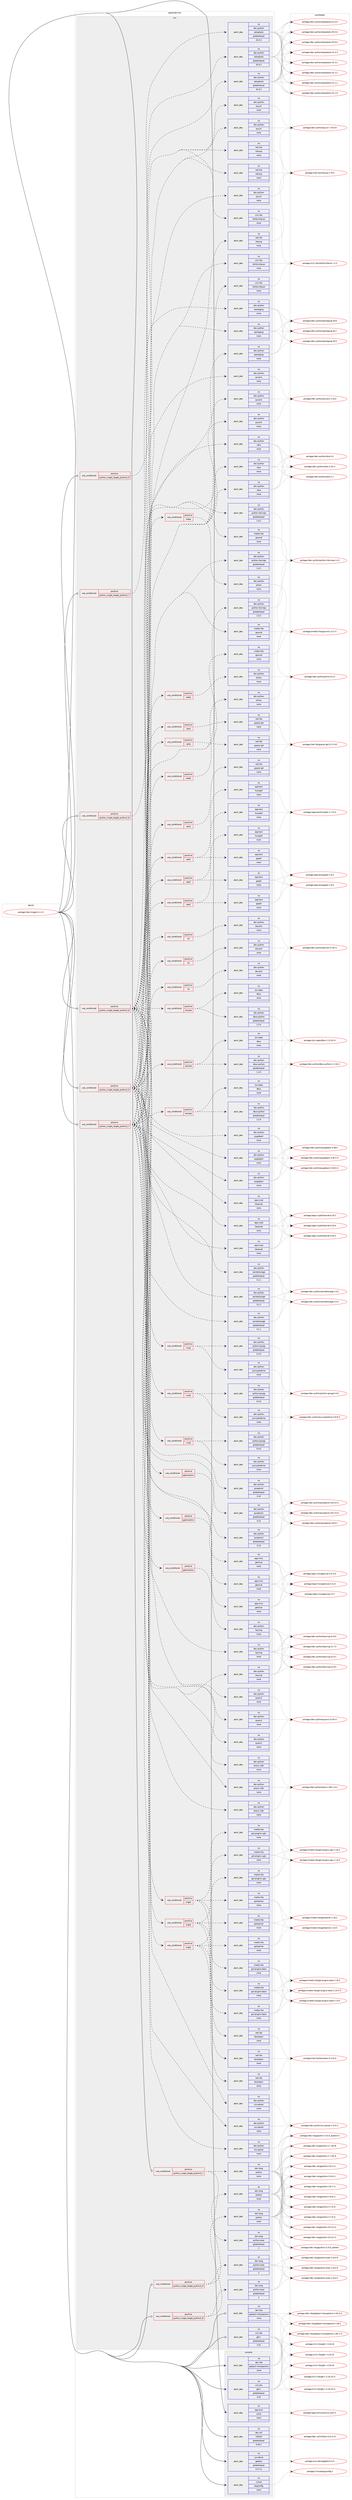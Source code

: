 digraph prolog {

# *************
# Graph options
# *************

newrank=true;
concentrate=true;
compound=true;
graph [rankdir=LR,fontname=Helvetica,fontsize=10,ranksep=1.5];#, ranksep=2.5, nodesep=0.2];
edge  [arrowhead=vee];
node  [fontname=Helvetica,fontsize=10];

# **********
# The ebuild
# **********

subgraph cluster_leftcol {
color=gray;
rank=same;
label=<<i>ebuild</i>>;
id [label="portage://net-im/gajim-1.2.2", color=red, width=4, href="../net-im/gajim-1.2.2.svg"];
}

# ****************
# The dependencies
# ****************

subgraph cluster_midcol {
color=gray;
label=<<i>dependencies</i>>;
subgraph cluster_compile {
fillcolor="#eeeeee";
style=filled;
label=<<i>compile</i>>;
subgraph pack19626 {
dependency28669 [label=<<TABLE BORDER="0" CELLBORDER="1" CELLSPACING="0" CELLPADDING="4" WIDTH="220"><TR><TD ROWSPAN="6" CELLPADDING="30">pack_dep</TD></TR><TR><TD WIDTH="110">no</TD></TR><TR><TD>app-arch</TD></TR><TR><TD>unzip</TD></TR><TR><TD>none</TD></TR><TR><TD></TD></TR></TABLE>>, shape=none, color=blue];
}
id:e -> dependency28669:w [weight=20,style="solid",arrowhead="vee"];
subgraph pack19627 {
dependency28670 [label=<<TABLE BORDER="0" CELLBORDER="1" CELLSPACING="0" CELLPADDING="4" WIDTH="220"><TR><TD ROWSPAN="6" CELLPADDING="30">pack_dep</TD></TR><TR><TD WIDTH="110">no</TD></TR><TR><TD>dev-libs</TD></TR><TR><TD>gobject-introspection</TD></TR><TR><TD>none</TD></TR><TR><TD></TD></TR></TABLE>>, shape=none, color=blue];
}
id:e -> dependency28670:w [weight=20,style="solid",arrowhead="vee"];
subgraph pack19628 {
dependency28671 [label=<<TABLE BORDER="0" CELLBORDER="1" CELLSPACING="0" CELLPADDING="4" WIDTH="220"><TR><TD ROWSPAN="6" CELLPADDING="30">pack_dep</TD></TR><TR><TD WIDTH="110">no</TD></TR><TR><TD>dev-util</TD></TR><TR><TD>intltool</TD></TR><TR><TD>greaterequal</TD></TR><TR><TD>0.40.1</TD></TR></TABLE>>, shape=none, color=blue];
}
id:e -> dependency28671:w [weight=20,style="solid",arrowhead="vee"];
subgraph pack19629 {
dependency28672 [label=<<TABLE BORDER="0" CELLBORDER="1" CELLSPACING="0" CELLPADDING="4" WIDTH="220"><TR><TD ROWSPAN="6" CELLPADDING="30">pack_dep</TD></TR><TR><TD WIDTH="110">no</TD></TR><TR><TD>sys-devel</TD></TR><TR><TD>gettext</TD></TR><TR><TD>greaterequal</TD></TR><TR><TD>0.17-r1</TD></TR></TABLE>>, shape=none, color=blue];
}
id:e -> dependency28672:w [weight=20,style="solid",arrowhead="vee"];
subgraph pack19630 {
dependency28673 [label=<<TABLE BORDER="0" CELLBORDER="1" CELLSPACING="0" CELLPADDING="4" WIDTH="220"><TR><TD ROWSPAN="6" CELLPADDING="30">pack_dep</TD></TR><TR><TD WIDTH="110">no</TD></TR><TR><TD>virtual</TD></TR><TR><TD>pkgconfig</TD></TR><TR><TD>none</TD></TR><TR><TD></TD></TR></TABLE>>, shape=none, color=blue];
}
id:e -> dependency28673:w [weight=20,style="solid",arrowhead="vee"];
subgraph pack19631 {
dependency28674 [label=<<TABLE BORDER="0" CELLBORDER="1" CELLSPACING="0" CELLPADDING="4" WIDTH="220"><TR><TD ROWSPAN="6" CELLPADDING="30">pack_dep</TD></TR><TR><TD WIDTH="110">no</TD></TR><TR><TD>x11-libs</TD></TR><TR><TD>gtk+</TD></TR><TR><TD>greaterequal</TD></TR><TR><TD>3.22</TD></TR></TABLE>>, shape=none, color=blue];
}
id:e -> dependency28674:w [weight=20,style="solid",arrowhead="vee"];
}
subgraph cluster_compileandrun {
fillcolor="#eeeeee";
style=filled;
label=<<i>compile and run</i>>;
}
subgraph cluster_run {
fillcolor="#eeeeee";
style=filled;
label=<<i>run</i>>;
subgraph cond8788 {
dependency28675 [label=<<TABLE BORDER="0" CELLBORDER="1" CELLSPACING="0" CELLPADDING="4"><TR><TD ROWSPAN="3" CELLPADDING="10">use_conditional</TD></TR><TR><TD>positive</TD></TR><TR><TD>python_single_target_python3_7</TD></TR></TABLE>>, shape=none, color=red];
subgraph pack19632 {
dependency28676 [label=<<TABLE BORDER="0" CELLBORDER="1" CELLSPACING="0" CELLPADDING="4" WIDTH="220"><TR><TD ROWSPAN="6" CELLPADDING="30">pack_dep</TD></TR><TR><TD WIDTH="110">no</TD></TR><TR><TD>dev-lang</TD></TR><TR><TD>python</TD></TR><TR><TD>none</TD></TR><TR><TD></TD></TR></TABLE>>, shape=none, color=blue];
}
dependency28675:e -> dependency28676:w [weight=20,style="dashed",arrowhead="vee"];
subgraph pack19633 {
dependency28677 [label=<<TABLE BORDER="0" CELLBORDER="1" CELLSPACING="0" CELLPADDING="4" WIDTH="220"><TR><TD ROWSPAN="6" CELLPADDING="30">pack_dep</TD></TR><TR><TD WIDTH="110">no</TD></TR><TR><TD>dev-lang</TD></TR><TR><TD>python-exec</TD></TR><TR><TD>greaterequal</TD></TR><TR><TD>2</TD></TR></TABLE>>, shape=none, color=blue];
}
dependency28675:e -> dependency28677:w [weight=20,style="dashed",arrowhead="vee"];
}
id:e -> dependency28675:w [weight=20,style="solid",arrowhead="odot"];
subgraph cond8789 {
dependency28678 [label=<<TABLE BORDER="0" CELLBORDER="1" CELLSPACING="0" CELLPADDING="4"><TR><TD ROWSPAN="3" CELLPADDING="10">use_conditional</TD></TR><TR><TD>positive</TD></TR><TR><TD>python_single_target_python3_7</TD></TR></TABLE>>, shape=none, color=red];
subgraph pack19634 {
dependency28679 [label=<<TABLE BORDER="0" CELLBORDER="1" CELLSPACING="0" CELLPADDING="4" WIDTH="220"><TR><TD ROWSPAN="6" CELLPADDING="30">pack_dep</TD></TR><TR><TD WIDTH="110">no</TD></TR><TR><TD>dev-python</TD></TR><TR><TD>idna</TD></TR><TR><TD>none</TD></TR><TR><TD></TD></TR></TABLE>>, shape=none, color=blue];
}
dependency28678:e -> dependency28679:w [weight=20,style="dashed",arrowhead="vee"];
subgraph pack19635 {
dependency28680 [label=<<TABLE BORDER="0" CELLBORDER="1" CELLSPACING="0" CELLPADDING="4" WIDTH="220"><TR><TD ROWSPAN="6" CELLPADDING="30">pack_dep</TD></TR><TR><TD WIDTH="110">no</TD></TR><TR><TD>dev-python</TD></TR><TR><TD>precis-i18n</TD></TR><TR><TD>none</TD></TR><TR><TD></TD></TR></TABLE>>, shape=none, color=blue];
}
dependency28678:e -> dependency28680:w [weight=20,style="dashed",arrowhead="vee"];
subgraph pack19636 {
dependency28681 [label=<<TABLE BORDER="0" CELLBORDER="1" CELLSPACING="0" CELLPADDING="4" WIDTH="220"><TR><TD ROWSPAN="6" CELLPADDING="30">pack_dep</TD></TR><TR><TD WIDTH="110">no</TD></TR><TR><TD>dev-python</TD></TR><TR><TD>pyasn1</TD></TR><TR><TD>none</TD></TR><TR><TD></TD></TR></TABLE>>, shape=none, color=blue];
}
dependency28678:e -> dependency28681:w [weight=20,style="dashed",arrowhead="vee"];
subgraph pack19637 {
dependency28682 [label=<<TABLE BORDER="0" CELLBORDER="1" CELLSPACING="0" CELLPADDING="4" WIDTH="220"><TR><TD ROWSPAN="6" CELLPADDING="30">pack_dep</TD></TR><TR><TD WIDTH="110">no</TD></TR><TR><TD>dev-python</TD></TR><TR><TD>pycairo</TD></TR><TR><TD>none</TD></TR><TR><TD></TD></TR></TABLE>>, shape=none, color=blue];
}
dependency28678:e -> dependency28682:w [weight=20,style="dashed",arrowhead="vee"];
subgraph pack19638 {
dependency28683 [label=<<TABLE BORDER="0" CELLBORDER="1" CELLSPACING="0" CELLPADDING="4" WIDTH="220"><TR><TD ROWSPAN="6" CELLPADDING="30">pack_dep</TD></TR><TR><TD WIDTH="110">no</TD></TR><TR><TD>dev-python</TD></TR><TR><TD>pycurl</TD></TR><TR><TD>none</TD></TR><TR><TD></TD></TR></TABLE>>, shape=none, color=blue];
}
dependency28678:e -> dependency28683:w [weight=20,style="dashed",arrowhead="vee"];
subgraph pack19639 {
dependency28684 [label=<<TABLE BORDER="0" CELLBORDER="1" CELLSPACING="0" CELLPADDING="4" WIDTH="220"><TR><TD ROWSPAN="6" CELLPADDING="30">pack_dep</TD></TR><TR><TD WIDTH="110">no</TD></TR><TR><TD>dev-python</TD></TR><TR><TD>pygobject</TD></TR><TR><TD>none</TD></TR><TR><TD></TD></TR></TABLE>>, shape=none, color=blue];
}
dependency28678:e -> dependency28684:w [weight=20,style="dashed",arrowhead="vee"];
subgraph pack19640 {
dependency28685 [label=<<TABLE BORDER="0" CELLBORDER="1" CELLSPACING="0" CELLPADDING="4" WIDTH="220"><TR><TD ROWSPAN="6" CELLPADDING="30">pack_dep</TD></TR><TR><TD WIDTH="110">no</TD></TR><TR><TD>dev-python</TD></TR><TR><TD>pyopenssl</TD></TR><TR><TD>greaterequal</TD></TR><TR><TD>0.14</TD></TR></TABLE>>, shape=none, color=blue];
}
dependency28678:e -> dependency28685:w [weight=20,style="dashed",arrowhead="vee"];
subgraph pack19641 {
dependency28686 [label=<<TABLE BORDER="0" CELLBORDER="1" CELLSPACING="0" CELLPADDING="4" WIDTH="220"><TR><TD ROWSPAN="6" CELLPADDING="30">pack_dep</TD></TR><TR><TD WIDTH="110">no</TD></TR><TR><TD>dev-python</TD></TR><TR><TD>python-nbxmpp</TD></TR><TR><TD>greaterequal</TD></TR><TR><TD>1.0.2</TD></TR></TABLE>>, shape=none, color=blue];
}
dependency28678:e -> dependency28686:w [weight=20,style="dashed",arrowhead="vee"];
subgraph pack19642 {
dependency28687 [label=<<TABLE BORDER="0" CELLBORDER="1" CELLSPACING="0" CELLPADDING="4" WIDTH="220"><TR><TD ROWSPAN="6" CELLPADDING="30">pack_dep</TD></TR><TR><TD WIDTH="110">no</TD></TR><TR><TD>x11-libs</TD></TR><TR><TD>libXScrnSaver</TD></TR><TR><TD>none</TD></TR><TR><TD></TD></TR></TABLE>>, shape=none, color=blue];
}
dependency28678:e -> dependency28687:w [weight=20,style="dashed",arrowhead="vee"];
subgraph pack19643 {
dependency28688 [label=<<TABLE BORDER="0" CELLBORDER="1" CELLSPACING="0" CELLPADDING="4" WIDTH="220"><TR><TD ROWSPAN="6" CELLPADDING="30">pack_dep</TD></TR><TR><TD WIDTH="110">no</TD></TR><TR><TD>app-crypt</TD></TR><TR><TD>libsecret</TD></TR><TR><TD>none</TD></TR><TR><TD></TD></TR></TABLE>>, shape=none, color=blue];
}
dependency28678:e -> dependency28688:w [weight=20,style="dashed",arrowhead="vee"];
subgraph pack19644 {
dependency28689 [label=<<TABLE BORDER="0" CELLBORDER="1" CELLSPACING="0" CELLPADDING="4" WIDTH="220"><TR><TD ROWSPAN="6" CELLPADDING="30">pack_dep</TD></TR><TR><TD WIDTH="110">no</TD></TR><TR><TD>dev-python</TD></TR><TR><TD>keyring</TD></TR><TR><TD>none</TD></TR><TR><TD></TD></TR></TABLE>>, shape=none, color=blue];
}
dependency28678:e -> dependency28689:w [weight=20,style="dashed",arrowhead="vee"];
subgraph pack19645 {
dependency28690 [label=<<TABLE BORDER="0" CELLBORDER="1" CELLSPACING="0" CELLPADDING="4" WIDTH="220"><TR><TD ROWSPAN="6" CELLPADDING="30">pack_dep</TD></TR><TR><TD WIDTH="110">no</TD></TR><TR><TD>dev-python</TD></TR><TR><TD>secretstorage</TD></TR><TR><TD>greaterequal</TD></TR><TR><TD>3.1.1</TD></TR></TABLE>>, shape=none, color=blue];
}
dependency28678:e -> dependency28690:w [weight=20,style="dashed",arrowhead="vee"];
subgraph pack19646 {
dependency28691 [label=<<TABLE BORDER="0" CELLBORDER="1" CELLSPACING="0" CELLPADDING="4" WIDTH="220"><TR><TD ROWSPAN="6" CELLPADDING="30">pack_dep</TD></TR><TR><TD WIDTH="110">no</TD></TR><TR><TD>dev-python</TD></TR><TR><TD>css-parser</TD></TR><TR><TD>none</TD></TR><TR><TD></TD></TR></TABLE>>, shape=none, color=blue];
}
dependency28678:e -> dependency28691:w [weight=20,style="dashed",arrowhead="vee"];
subgraph pack19647 {
dependency28692 [label=<<TABLE BORDER="0" CELLBORDER="1" CELLSPACING="0" CELLPADDING="4" WIDTH="220"><TR><TD ROWSPAN="6" CELLPADDING="30">pack_dep</TD></TR><TR><TD WIDTH="110">no</TD></TR><TR><TD>dev-python</TD></TR><TR><TD>packaging</TD></TR><TR><TD>none</TD></TR><TR><TD></TD></TR></TABLE>>, shape=none, color=blue];
}
dependency28678:e -> dependency28692:w [weight=20,style="dashed",arrowhead="vee"];
subgraph pack19648 {
dependency28693 [label=<<TABLE BORDER="0" CELLBORDER="1" CELLSPACING="0" CELLPADDING="4" WIDTH="220"><TR><TD ROWSPAN="6" CELLPADDING="30">pack_dep</TD></TR><TR><TD WIDTH="110">no</TD></TR><TR><TD>net-libs</TD></TR><TR><TD>libsoup</TD></TR><TR><TD>none</TD></TR><TR><TD></TD></TR></TABLE>>, shape=none, color=blue];
}
dependency28678:e -> dependency28693:w [weight=20,style="dashed",arrowhead="vee"];
subgraph pack19649 {
dependency28694 [label=<<TABLE BORDER="0" CELLBORDER="1" CELLSPACING="0" CELLPADDING="4" WIDTH="220"><TR><TD ROWSPAN="6" CELLPADDING="30">pack_dep</TD></TR><TR><TD WIDTH="110">no</TD></TR><TR><TD>media-libs</TD></TR><TR><TD>gsound</TD></TR><TR><TD>none</TD></TR><TR><TD></TD></TR></TABLE>>, shape=none, color=blue];
}
dependency28678:e -> dependency28694:w [weight=20,style="dashed",arrowhead="vee"];
subgraph cond8790 {
dependency28695 [label=<<TABLE BORDER="0" CELLBORDER="1" CELLSPACING="0" CELLPADDING="4"><TR><TD ROWSPAN="3" CELLPADDING="10">use_conditional</TD></TR><TR><TD>positive</TD></TR><TR><TD>crypt</TD></TR></TABLE>>, shape=none, color=red];
subgraph pack19650 {
dependency28696 [label=<<TABLE BORDER="0" CELLBORDER="1" CELLSPACING="0" CELLPADDING="4" WIDTH="220"><TR><TD ROWSPAN="6" CELLPADDING="30">pack_dep</TD></TR><TR><TD WIDTH="110">no</TD></TR><TR><TD>dev-python</TD></TR><TR><TD>pycryptodome</TD></TR><TR><TD>none</TD></TR><TR><TD></TD></TR></TABLE>>, shape=none, color=blue];
}
dependency28695:e -> dependency28696:w [weight=20,style="dashed",arrowhead="vee"];
subgraph pack19651 {
dependency28697 [label=<<TABLE BORDER="0" CELLBORDER="1" CELLSPACING="0" CELLPADDING="4" WIDTH="220"><TR><TD ROWSPAN="6" CELLPADDING="30">pack_dep</TD></TR><TR><TD WIDTH="110">no</TD></TR><TR><TD>dev-python</TD></TR><TR><TD>python-gnupg</TD></TR><TR><TD>greaterequal</TD></TR><TR><TD>0.4.0</TD></TR></TABLE>>, shape=none, color=blue];
}
dependency28695:e -> dependency28697:w [weight=20,style="dashed",arrowhead="vee"];
}
dependency28678:e -> dependency28695:w [weight=20,style="dashed",arrowhead="vee"];
subgraph cond8791 {
dependency28698 [label=<<TABLE BORDER="0" CELLBORDER="1" CELLSPACING="0" CELLPADDING="4"><TR><TD ROWSPAN="3" CELLPADDING="10">use_conditional</TD></TR><TR><TD>positive</TD></TR><TR><TD>geolocation</TD></TR></TABLE>>, shape=none, color=red];
subgraph pack19652 {
dependency28699 [label=<<TABLE BORDER="0" CELLBORDER="1" CELLSPACING="0" CELLPADDING="4" WIDTH="220"><TR><TD ROWSPAN="6" CELLPADDING="30">pack_dep</TD></TR><TR><TD WIDTH="110">no</TD></TR><TR><TD>app-misc</TD></TR><TR><TD>geoclue</TD></TR><TR><TD>none</TD></TR><TR><TD></TD></TR></TABLE>>, shape=none, color=blue];
}
dependency28698:e -> dependency28699:w [weight=20,style="dashed",arrowhead="vee"];
}
dependency28678:e -> dependency28698:w [weight=20,style="dashed",arrowhead="vee"];
subgraph cond8792 {
dependency28700 [label=<<TABLE BORDER="0" CELLBORDER="1" CELLSPACING="0" CELLPADDING="4"><TR><TD ROWSPAN="3" CELLPADDING="10">use_conditional</TD></TR><TR><TD>positive</TD></TR><TR><TD>jingle</TD></TR></TABLE>>, shape=none, color=red];
subgraph pack19653 {
dependency28701 [label=<<TABLE BORDER="0" CELLBORDER="1" CELLSPACING="0" CELLPADDING="4" WIDTH="220"><TR><TD ROWSPAN="6" CELLPADDING="30">pack_dep</TD></TR><TR><TD WIDTH="110">no</TD></TR><TR><TD>net-libs</TD></TR><TR><TD>farstream</TD></TR><TR><TD>none</TD></TR><TR><TD></TD></TR></TABLE>>, shape=none, color=blue];
}
dependency28700:e -> dependency28701:w [weight=20,style="dashed",arrowhead="vee"];
subgraph pack19654 {
dependency28702 [label=<<TABLE BORDER="0" CELLBORDER="1" CELLSPACING="0" CELLPADDING="4" WIDTH="220"><TR><TD ROWSPAN="6" CELLPADDING="30">pack_dep</TD></TR><TR><TD WIDTH="110">no</TD></TR><TR><TD>media-libs</TD></TR><TR><TD>gstreamer</TD></TR><TR><TD>none</TD></TR><TR><TD></TD></TR></TABLE>>, shape=none, color=blue];
}
dependency28700:e -> dependency28702:w [weight=20,style="dashed",arrowhead="vee"];
subgraph pack19655 {
dependency28703 [label=<<TABLE BORDER="0" CELLBORDER="1" CELLSPACING="0" CELLPADDING="4" WIDTH="220"><TR><TD ROWSPAN="6" CELLPADDING="30">pack_dep</TD></TR><TR><TD WIDTH="110">no</TD></TR><TR><TD>media-libs</TD></TR><TR><TD>gst-plugins-base</TD></TR><TR><TD>none</TD></TR><TR><TD></TD></TR></TABLE>>, shape=none, color=blue];
}
dependency28700:e -> dependency28703:w [weight=20,style="dashed",arrowhead="vee"];
subgraph pack19656 {
dependency28704 [label=<<TABLE BORDER="0" CELLBORDER="1" CELLSPACING="0" CELLPADDING="4" WIDTH="220"><TR><TD ROWSPAN="6" CELLPADDING="30">pack_dep</TD></TR><TR><TD WIDTH="110">no</TD></TR><TR><TD>media-libs</TD></TR><TR><TD>gst-plugins-ugly</TD></TR><TR><TD>none</TD></TR><TR><TD></TD></TR></TABLE>>, shape=none, color=blue];
}
dependency28700:e -> dependency28704:w [weight=20,style="dashed",arrowhead="vee"];
}
dependency28678:e -> dependency28700:w [weight=20,style="dashed",arrowhead="vee"];
subgraph cond8793 {
dependency28705 [label=<<TABLE BORDER="0" CELLBORDER="1" CELLSPACING="0" CELLPADDING="4"><TR><TD ROWSPAN="3" CELLPADDING="10">use_conditional</TD></TR><TR><TD>positive</TD></TR><TR><TD>remote</TD></TR></TABLE>>, shape=none, color=red];
subgraph pack19657 {
dependency28706 [label=<<TABLE BORDER="0" CELLBORDER="1" CELLSPACING="0" CELLPADDING="4" WIDTH="220"><TR><TD ROWSPAN="6" CELLPADDING="30">pack_dep</TD></TR><TR><TD WIDTH="110">no</TD></TR><TR><TD>dev-python</TD></TR><TR><TD>dbus-python</TD></TR><TR><TD>greaterequal</TD></TR><TR><TD>1.2.0</TD></TR></TABLE>>, shape=none, color=blue];
}
dependency28705:e -> dependency28706:w [weight=20,style="dashed",arrowhead="vee"];
subgraph pack19658 {
dependency28707 [label=<<TABLE BORDER="0" CELLBORDER="1" CELLSPACING="0" CELLPADDING="4" WIDTH="220"><TR><TD ROWSPAN="6" CELLPADDING="30">pack_dep</TD></TR><TR><TD WIDTH="110">no</TD></TR><TR><TD>sys-apps</TD></TR><TR><TD>dbus</TD></TR><TR><TD>none</TD></TR><TR><TD></TD></TR></TABLE>>, shape=none, color=blue];
}
dependency28705:e -> dependency28707:w [weight=20,style="dashed",arrowhead="vee"];
}
dependency28678:e -> dependency28705:w [weight=20,style="dashed",arrowhead="vee"];
subgraph cond8794 {
dependency28708 [label=<<TABLE BORDER="0" CELLBORDER="1" CELLSPACING="0" CELLPADDING="4"><TR><TD ROWSPAN="3" CELLPADDING="10">use_conditional</TD></TR><TR><TD>positive</TD></TR><TR><TD>rst</TD></TR></TABLE>>, shape=none, color=red];
subgraph pack19659 {
dependency28709 [label=<<TABLE BORDER="0" CELLBORDER="1" CELLSPACING="0" CELLPADDING="4" WIDTH="220"><TR><TD ROWSPAN="6" CELLPADDING="30">pack_dep</TD></TR><TR><TD WIDTH="110">no</TD></TR><TR><TD>dev-python</TD></TR><TR><TD>docutils</TD></TR><TR><TD>none</TD></TR><TR><TD></TD></TR></TABLE>>, shape=none, color=blue];
}
dependency28708:e -> dependency28709:w [weight=20,style="dashed",arrowhead="vee"];
}
dependency28678:e -> dependency28708:w [weight=20,style="dashed",arrowhead="vee"];
subgraph cond8795 {
dependency28710 [label=<<TABLE BORDER="0" CELLBORDER="1" CELLSPACING="0" CELLPADDING="4"><TR><TD ROWSPAN="3" CELLPADDING="10">use_conditional</TD></TR><TR><TD>positive</TD></TR><TR><TD>spell</TD></TR></TABLE>>, shape=none, color=red];
subgraph pack19660 {
dependency28711 [label=<<TABLE BORDER="0" CELLBORDER="1" CELLSPACING="0" CELLPADDING="4" WIDTH="220"><TR><TD ROWSPAN="6" CELLPADDING="30">pack_dep</TD></TR><TR><TD WIDTH="110">no</TD></TR><TR><TD>app-text</TD></TR><TR><TD>gspell</TD></TR><TR><TD>none</TD></TR><TR><TD></TD></TR></TABLE>>, shape=none, color=blue];
}
dependency28710:e -> dependency28711:w [weight=20,style="dashed",arrowhead="vee"];
subgraph pack19661 {
dependency28712 [label=<<TABLE BORDER="0" CELLBORDER="1" CELLSPACING="0" CELLPADDING="4" WIDTH="220"><TR><TD ROWSPAN="6" CELLPADDING="30">pack_dep</TD></TR><TR><TD WIDTH="110">no</TD></TR><TR><TD>app-text</TD></TR><TR><TD>hunspell</TD></TR><TR><TD>none</TD></TR><TR><TD></TD></TR></TABLE>>, shape=none, color=blue];
}
dependency28710:e -> dependency28712:w [weight=20,style="dashed",arrowhead="vee"];
}
dependency28678:e -> dependency28710:w [weight=20,style="dashed",arrowhead="vee"];
subgraph cond8796 {
dependency28713 [label=<<TABLE BORDER="0" CELLBORDER="1" CELLSPACING="0" CELLPADDING="4"><TR><TD ROWSPAN="3" CELLPADDING="10">use_conditional</TD></TR><TR><TD>positive</TD></TR><TR><TD>upnp</TD></TR></TABLE>>, shape=none, color=red];
subgraph pack19662 {
dependency28714 [label=<<TABLE BORDER="0" CELLBORDER="1" CELLSPACING="0" CELLPADDING="4" WIDTH="220"><TR><TD ROWSPAN="6" CELLPADDING="30">pack_dep</TD></TR><TR><TD WIDTH="110">no</TD></TR><TR><TD>net-libs</TD></TR><TR><TD>gupnp-igd</TD></TR><TR><TD>none</TD></TR><TR><TD></TD></TR></TABLE>>, shape=none, color=blue];
}
dependency28713:e -> dependency28714:w [weight=20,style="dashed",arrowhead="vee"];
}
dependency28678:e -> dependency28713:w [weight=20,style="dashed",arrowhead="vee"];
subgraph cond8797 {
dependency28715 [label=<<TABLE BORDER="0" CELLBORDER="1" CELLSPACING="0" CELLPADDING="4"><TR><TD ROWSPAN="3" CELLPADDING="10">use_conditional</TD></TR><TR><TD>positive</TD></TR><TR><TD>webp</TD></TR></TABLE>>, shape=none, color=red];
subgraph pack19663 {
dependency28716 [label=<<TABLE BORDER="0" CELLBORDER="1" CELLSPACING="0" CELLPADDING="4" WIDTH="220"><TR><TD ROWSPAN="6" CELLPADDING="30">pack_dep</TD></TR><TR><TD WIDTH="110">no</TD></TR><TR><TD>dev-python</TD></TR><TR><TD>pillow</TD></TR><TR><TD>none</TD></TR><TR><TD></TD></TR></TABLE>>, shape=none, color=blue];
}
dependency28715:e -> dependency28716:w [weight=20,style="dashed",arrowhead="vee"];
}
dependency28678:e -> dependency28715:w [weight=20,style="dashed",arrowhead="vee"];
}
id:e -> dependency28678:w [weight=20,style="solid",arrowhead="odot"];
subgraph cond8798 {
dependency28717 [label=<<TABLE BORDER="0" CELLBORDER="1" CELLSPACING="0" CELLPADDING="4"><TR><TD ROWSPAN="3" CELLPADDING="10">use_conditional</TD></TR><TR><TD>positive</TD></TR><TR><TD>python_single_target_python3_7</TD></TR></TABLE>>, shape=none, color=red];
subgraph pack19664 {
dependency28718 [label=<<TABLE BORDER="0" CELLBORDER="1" CELLSPACING="0" CELLPADDING="4" WIDTH="220"><TR><TD ROWSPAN="6" CELLPADDING="30">pack_dep</TD></TR><TR><TD WIDTH="110">no</TD></TR><TR><TD>dev-python</TD></TR><TR><TD>setuptools</TD></TR><TR><TD>greaterequal</TD></TR><TR><TD>42.0.2</TD></TR></TABLE>>, shape=none, color=blue];
}
dependency28717:e -> dependency28718:w [weight=20,style="dashed",arrowhead="vee"];
}
id:e -> dependency28717:w [weight=20,style="solid",arrowhead="odot"];
subgraph cond8799 {
dependency28719 [label=<<TABLE BORDER="0" CELLBORDER="1" CELLSPACING="0" CELLPADDING="4"><TR><TD ROWSPAN="3" CELLPADDING="10">use_conditional</TD></TR><TR><TD>positive</TD></TR><TR><TD>python_single_target_python3_8</TD></TR></TABLE>>, shape=none, color=red];
subgraph pack19665 {
dependency28720 [label=<<TABLE BORDER="0" CELLBORDER="1" CELLSPACING="0" CELLPADDING="4" WIDTH="220"><TR><TD ROWSPAN="6" CELLPADDING="30">pack_dep</TD></TR><TR><TD WIDTH="110">no</TD></TR><TR><TD>dev-lang</TD></TR><TR><TD>python</TD></TR><TR><TD>none</TD></TR><TR><TD></TD></TR></TABLE>>, shape=none, color=blue];
}
dependency28719:e -> dependency28720:w [weight=20,style="dashed",arrowhead="vee"];
subgraph pack19666 {
dependency28721 [label=<<TABLE BORDER="0" CELLBORDER="1" CELLSPACING="0" CELLPADDING="4" WIDTH="220"><TR><TD ROWSPAN="6" CELLPADDING="30">pack_dep</TD></TR><TR><TD WIDTH="110">no</TD></TR><TR><TD>dev-lang</TD></TR><TR><TD>python-exec</TD></TR><TR><TD>greaterequal</TD></TR><TR><TD>2</TD></TR></TABLE>>, shape=none, color=blue];
}
dependency28719:e -> dependency28721:w [weight=20,style="dashed",arrowhead="vee"];
}
id:e -> dependency28719:w [weight=20,style="solid",arrowhead="odot"];
subgraph cond8800 {
dependency28722 [label=<<TABLE BORDER="0" CELLBORDER="1" CELLSPACING="0" CELLPADDING="4"><TR><TD ROWSPAN="3" CELLPADDING="10">use_conditional</TD></TR><TR><TD>positive</TD></TR><TR><TD>python_single_target_python3_8</TD></TR></TABLE>>, shape=none, color=red];
subgraph pack19667 {
dependency28723 [label=<<TABLE BORDER="0" CELLBORDER="1" CELLSPACING="0" CELLPADDING="4" WIDTH="220"><TR><TD ROWSPAN="6" CELLPADDING="30">pack_dep</TD></TR><TR><TD WIDTH="110">no</TD></TR><TR><TD>dev-python</TD></TR><TR><TD>idna</TD></TR><TR><TD>none</TD></TR><TR><TD></TD></TR></TABLE>>, shape=none, color=blue];
}
dependency28722:e -> dependency28723:w [weight=20,style="dashed",arrowhead="vee"];
subgraph pack19668 {
dependency28724 [label=<<TABLE BORDER="0" CELLBORDER="1" CELLSPACING="0" CELLPADDING="4" WIDTH="220"><TR><TD ROWSPAN="6" CELLPADDING="30">pack_dep</TD></TR><TR><TD WIDTH="110">no</TD></TR><TR><TD>dev-python</TD></TR><TR><TD>precis-i18n</TD></TR><TR><TD>none</TD></TR><TR><TD></TD></TR></TABLE>>, shape=none, color=blue];
}
dependency28722:e -> dependency28724:w [weight=20,style="dashed",arrowhead="vee"];
subgraph pack19669 {
dependency28725 [label=<<TABLE BORDER="0" CELLBORDER="1" CELLSPACING="0" CELLPADDING="4" WIDTH="220"><TR><TD ROWSPAN="6" CELLPADDING="30">pack_dep</TD></TR><TR><TD WIDTH="110">no</TD></TR><TR><TD>dev-python</TD></TR><TR><TD>pyasn1</TD></TR><TR><TD>none</TD></TR><TR><TD></TD></TR></TABLE>>, shape=none, color=blue];
}
dependency28722:e -> dependency28725:w [weight=20,style="dashed",arrowhead="vee"];
subgraph pack19670 {
dependency28726 [label=<<TABLE BORDER="0" CELLBORDER="1" CELLSPACING="0" CELLPADDING="4" WIDTH="220"><TR><TD ROWSPAN="6" CELLPADDING="30">pack_dep</TD></TR><TR><TD WIDTH="110">no</TD></TR><TR><TD>dev-python</TD></TR><TR><TD>pycairo</TD></TR><TR><TD>none</TD></TR><TR><TD></TD></TR></TABLE>>, shape=none, color=blue];
}
dependency28722:e -> dependency28726:w [weight=20,style="dashed",arrowhead="vee"];
subgraph pack19671 {
dependency28727 [label=<<TABLE BORDER="0" CELLBORDER="1" CELLSPACING="0" CELLPADDING="4" WIDTH="220"><TR><TD ROWSPAN="6" CELLPADDING="30">pack_dep</TD></TR><TR><TD WIDTH="110">no</TD></TR><TR><TD>dev-python</TD></TR><TR><TD>pycurl</TD></TR><TR><TD>none</TD></TR><TR><TD></TD></TR></TABLE>>, shape=none, color=blue];
}
dependency28722:e -> dependency28727:w [weight=20,style="dashed",arrowhead="vee"];
subgraph pack19672 {
dependency28728 [label=<<TABLE BORDER="0" CELLBORDER="1" CELLSPACING="0" CELLPADDING="4" WIDTH="220"><TR><TD ROWSPAN="6" CELLPADDING="30">pack_dep</TD></TR><TR><TD WIDTH="110">no</TD></TR><TR><TD>dev-python</TD></TR><TR><TD>pygobject</TD></TR><TR><TD>none</TD></TR><TR><TD></TD></TR></TABLE>>, shape=none, color=blue];
}
dependency28722:e -> dependency28728:w [weight=20,style="dashed",arrowhead="vee"];
subgraph pack19673 {
dependency28729 [label=<<TABLE BORDER="0" CELLBORDER="1" CELLSPACING="0" CELLPADDING="4" WIDTH="220"><TR><TD ROWSPAN="6" CELLPADDING="30">pack_dep</TD></TR><TR><TD WIDTH="110">no</TD></TR><TR><TD>dev-python</TD></TR><TR><TD>pyopenssl</TD></TR><TR><TD>greaterequal</TD></TR><TR><TD>0.14</TD></TR></TABLE>>, shape=none, color=blue];
}
dependency28722:e -> dependency28729:w [weight=20,style="dashed",arrowhead="vee"];
subgraph pack19674 {
dependency28730 [label=<<TABLE BORDER="0" CELLBORDER="1" CELLSPACING="0" CELLPADDING="4" WIDTH="220"><TR><TD ROWSPAN="6" CELLPADDING="30">pack_dep</TD></TR><TR><TD WIDTH="110">no</TD></TR><TR><TD>dev-python</TD></TR><TR><TD>python-nbxmpp</TD></TR><TR><TD>greaterequal</TD></TR><TR><TD>1.0.2</TD></TR></TABLE>>, shape=none, color=blue];
}
dependency28722:e -> dependency28730:w [weight=20,style="dashed",arrowhead="vee"];
subgraph pack19675 {
dependency28731 [label=<<TABLE BORDER="0" CELLBORDER="1" CELLSPACING="0" CELLPADDING="4" WIDTH="220"><TR><TD ROWSPAN="6" CELLPADDING="30">pack_dep</TD></TR><TR><TD WIDTH="110">no</TD></TR><TR><TD>x11-libs</TD></TR><TR><TD>libXScrnSaver</TD></TR><TR><TD>none</TD></TR><TR><TD></TD></TR></TABLE>>, shape=none, color=blue];
}
dependency28722:e -> dependency28731:w [weight=20,style="dashed",arrowhead="vee"];
subgraph pack19676 {
dependency28732 [label=<<TABLE BORDER="0" CELLBORDER="1" CELLSPACING="0" CELLPADDING="4" WIDTH="220"><TR><TD ROWSPAN="6" CELLPADDING="30">pack_dep</TD></TR><TR><TD WIDTH="110">no</TD></TR><TR><TD>app-crypt</TD></TR><TR><TD>libsecret</TD></TR><TR><TD>none</TD></TR><TR><TD></TD></TR></TABLE>>, shape=none, color=blue];
}
dependency28722:e -> dependency28732:w [weight=20,style="dashed",arrowhead="vee"];
subgraph pack19677 {
dependency28733 [label=<<TABLE BORDER="0" CELLBORDER="1" CELLSPACING="0" CELLPADDING="4" WIDTH="220"><TR><TD ROWSPAN="6" CELLPADDING="30">pack_dep</TD></TR><TR><TD WIDTH="110">no</TD></TR><TR><TD>dev-python</TD></TR><TR><TD>keyring</TD></TR><TR><TD>none</TD></TR><TR><TD></TD></TR></TABLE>>, shape=none, color=blue];
}
dependency28722:e -> dependency28733:w [weight=20,style="dashed",arrowhead="vee"];
subgraph pack19678 {
dependency28734 [label=<<TABLE BORDER="0" CELLBORDER="1" CELLSPACING="0" CELLPADDING="4" WIDTH="220"><TR><TD ROWSPAN="6" CELLPADDING="30">pack_dep</TD></TR><TR><TD WIDTH="110">no</TD></TR><TR><TD>dev-python</TD></TR><TR><TD>secretstorage</TD></TR><TR><TD>greaterequal</TD></TR><TR><TD>3.1.1</TD></TR></TABLE>>, shape=none, color=blue];
}
dependency28722:e -> dependency28734:w [weight=20,style="dashed",arrowhead="vee"];
subgraph pack19679 {
dependency28735 [label=<<TABLE BORDER="0" CELLBORDER="1" CELLSPACING="0" CELLPADDING="4" WIDTH="220"><TR><TD ROWSPAN="6" CELLPADDING="30">pack_dep</TD></TR><TR><TD WIDTH="110">no</TD></TR><TR><TD>dev-python</TD></TR><TR><TD>css-parser</TD></TR><TR><TD>none</TD></TR><TR><TD></TD></TR></TABLE>>, shape=none, color=blue];
}
dependency28722:e -> dependency28735:w [weight=20,style="dashed",arrowhead="vee"];
subgraph pack19680 {
dependency28736 [label=<<TABLE BORDER="0" CELLBORDER="1" CELLSPACING="0" CELLPADDING="4" WIDTH="220"><TR><TD ROWSPAN="6" CELLPADDING="30">pack_dep</TD></TR><TR><TD WIDTH="110">no</TD></TR><TR><TD>dev-python</TD></TR><TR><TD>packaging</TD></TR><TR><TD>none</TD></TR><TR><TD></TD></TR></TABLE>>, shape=none, color=blue];
}
dependency28722:e -> dependency28736:w [weight=20,style="dashed",arrowhead="vee"];
subgraph pack19681 {
dependency28737 [label=<<TABLE BORDER="0" CELLBORDER="1" CELLSPACING="0" CELLPADDING="4" WIDTH="220"><TR><TD ROWSPAN="6" CELLPADDING="30">pack_dep</TD></TR><TR><TD WIDTH="110">no</TD></TR><TR><TD>net-libs</TD></TR><TR><TD>libsoup</TD></TR><TR><TD>none</TD></TR><TR><TD></TD></TR></TABLE>>, shape=none, color=blue];
}
dependency28722:e -> dependency28737:w [weight=20,style="dashed",arrowhead="vee"];
subgraph pack19682 {
dependency28738 [label=<<TABLE BORDER="0" CELLBORDER="1" CELLSPACING="0" CELLPADDING="4" WIDTH="220"><TR><TD ROWSPAN="6" CELLPADDING="30">pack_dep</TD></TR><TR><TD WIDTH="110">no</TD></TR><TR><TD>media-libs</TD></TR><TR><TD>gsound</TD></TR><TR><TD>none</TD></TR><TR><TD></TD></TR></TABLE>>, shape=none, color=blue];
}
dependency28722:e -> dependency28738:w [weight=20,style="dashed",arrowhead="vee"];
subgraph cond8801 {
dependency28739 [label=<<TABLE BORDER="0" CELLBORDER="1" CELLSPACING="0" CELLPADDING="4"><TR><TD ROWSPAN="3" CELLPADDING="10">use_conditional</TD></TR><TR><TD>positive</TD></TR><TR><TD>crypt</TD></TR></TABLE>>, shape=none, color=red];
subgraph pack19683 {
dependency28740 [label=<<TABLE BORDER="0" CELLBORDER="1" CELLSPACING="0" CELLPADDING="4" WIDTH="220"><TR><TD ROWSPAN="6" CELLPADDING="30">pack_dep</TD></TR><TR><TD WIDTH="110">no</TD></TR><TR><TD>dev-python</TD></TR><TR><TD>pycryptodome</TD></TR><TR><TD>none</TD></TR><TR><TD></TD></TR></TABLE>>, shape=none, color=blue];
}
dependency28739:e -> dependency28740:w [weight=20,style="dashed",arrowhead="vee"];
subgraph pack19684 {
dependency28741 [label=<<TABLE BORDER="0" CELLBORDER="1" CELLSPACING="0" CELLPADDING="4" WIDTH="220"><TR><TD ROWSPAN="6" CELLPADDING="30">pack_dep</TD></TR><TR><TD WIDTH="110">no</TD></TR><TR><TD>dev-python</TD></TR><TR><TD>python-gnupg</TD></TR><TR><TD>greaterequal</TD></TR><TR><TD>0.4.0</TD></TR></TABLE>>, shape=none, color=blue];
}
dependency28739:e -> dependency28741:w [weight=20,style="dashed",arrowhead="vee"];
}
dependency28722:e -> dependency28739:w [weight=20,style="dashed",arrowhead="vee"];
subgraph cond8802 {
dependency28742 [label=<<TABLE BORDER="0" CELLBORDER="1" CELLSPACING="0" CELLPADDING="4"><TR><TD ROWSPAN="3" CELLPADDING="10">use_conditional</TD></TR><TR><TD>positive</TD></TR><TR><TD>geolocation</TD></TR></TABLE>>, shape=none, color=red];
subgraph pack19685 {
dependency28743 [label=<<TABLE BORDER="0" CELLBORDER="1" CELLSPACING="0" CELLPADDING="4" WIDTH="220"><TR><TD ROWSPAN="6" CELLPADDING="30">pack_dep</TD></TR><TR><TD WIDTH="110">no</TD></TR><TR><TD>app-misc</TD></TR><TR><TD>geoclue</TD></TR><TR><TD>none</TD></TR><TR><TD></TD></TR></TABLE>>, shape=none, color=blue];
}
dependency28742:e -> dependency28743:w [weight=20,style="dashed",arrowhead="vee"];
}
dependency28722:e -> dependency28742:w [weight=20,style="dashed",arrowhead="vee"];
subgraph cond8803 {
dependency28744 [label=<<TABLE BORDER="0" CELLBORDER="1" CELLSPACING="0" CELLPADDING="4"><TR><TD ROWSPAN="3" CELLPADDING="10">use_conditional</TD></TR><TR><TD>positive</TD></TR><TR><TD>jingle</TD></TR></TABLE>>, shape=none, color=red];
subgraph pack19686 {
dependency28745 [label=<<TABLE BORDER="0" CELLBORDER="1" CELLSPACING="0" CELLPADDING="4" WIDTH="220"><TR><TD ROWSPAN="6" CELLPADDING="30">pack_dep</TD></TR><TR><TD WIDTH="110">no</TD></TR><TR><TD>net-libs</TD></TR><TR><TD>farstream</TD></TR><TR><TD>none</TD></TR><TR><TD></TD></TR></TABLE>>, shape=none, color=blue];
}
dependency28744:e -> dependency28745:w [weight=20,style="dashed",arrowhead="vee"];
subgraph pack19687 {
dependency28746 [label=<<TABLE BORDER="0" CELLBORDER="1" CELLSPACING="0" CELLPADDING="4" WIDTH="220"><TR><TD ROWSPAN="6" CELLPADDING="30">pack_dep</TD></TR><TR><TD WIDTH="110">no</TD></TR><TR><TD>media-libs</TD></TR><TR><TD>gstreamer</TD></TR><TR><TD>none</TD></TR><TR><TD></TD></TR></TABLE>>, shape=none, color=blue];
}
dependency28744:e -> dependency28746:w [weight=20,style="dashed",arrowhead="vee"];
subgraph pack19688 {
dependency28747 [label=<<TABLE BORDER="0" CELLBORDER="1" CELLSPACING="0" CELLPADDING="4" WIDTH="220"><TR><TD ROWSPAN="6" CELLPADDING="30">pack_dep</TD></TR><TR><TD WIDTH="110">no</TD></TR><TR><TD>media-libs</TD></TR><TR><TD>gst-plugins-base</TD></TR><TR><TD>none</TD></TR><TR><TD></TD></TR></TABLE>>, shape=none, color=blue];
}
dependency28744:e -> dependency28747:w [weight=20,style="dashed",arrowhead="vee"];
subgraph pack19689 {
dependency28748 [label=<<TABLE BORDER="0" CELLBORDER="1" CELLSPACING="0" CELLPADDING="4" WIDTH="220"><TR><TD ROWSPAN="6" CELLPADDING="30">pack_dep</TD></TR><TR><TD WIDTH="110">no</TD></TR><TR><TD>media-libs</TD></TR><TR><TD>gst-plugins-ugly</TD></TR><TR><TD>none</TD></TR><TR><TD></TD></TR></TABLE>>, shape=none, color=blue];
}
dependency28744:e -> dependency28748:w [weight=20,style="dashed",arrowhead="vee"];
}
dependency28722:e -> dependency28744:w [weight=20,style="dashed",arrowhead="vee"];
subgraph cond8804 {
dependency28749 [label=<<TABLE BORDER="0" CELLBORDER="1" CELLSPACING="0" CELLPADDING="4"><TR><TD ROWSPAN="3" CELLPADDING="10">use_conditional</TD></TR><TR><TD>positive</TD></TR><TR><TD>remote</TD></TR></TABLE>>, shape=none, color=red];
subgraph pack19690 {
dependency28750 [label=<<TABLE BORDER="0" CELLBORDER="1" CELLSPACING="0" CELLPADDING="4" WIDTH="220"><TR><TD ROWSPAN="6" CELLPADDING="30">pack_dep</TD></TR><TR><TD WIDTH="110">no</TD></TR><TR><TD>dev-python</TD></TR><TR><TD>dbus-python</TD></TR><TR><TD>greaterequal</TD></TR><TR><TD>1.2.0</TD></TR></TABLE>>, shape=none, color=blue];
}
dependency28749:e -> dependency28750:w [weight=20,style="dashed",arrowhead="vee"];
subgraph pack19691 {
dependency28751 [label=<<TABLE BORDER="0" CELLBORDER="1" CELLSPACING="0" CELLPADDING="4" WIDTH="220"><TR><TD ROWSPAN="6" CELLPADDING="30">pack_dep</TD></TR><TR><TD WIDTH="110">no</TD></TR><TR><TD>sys-apps</TD></TR><TR><TD>dbus</TD></TR><TR><TD>none</TD></TR><TR><TD></TD></TR></TABLE>>, shape=none, color=blue];
}
dependency28749:e -> dependency28751:w [weight=20,style="dashed",arrowhead="vee"];
}
dependency28722:e -> dependency28749:w [weight=20,style="dashed",arrowhead="vee"];
subgraph cond8805 {
dependency28752 [label=<<TABLE BORDER="0" CELLBORDER="1" CELLSPACING="0" CELLPADDING="4"><TR><TD ROWSPAN="3" CELLPADDING="10">use_conditional</TD></TR><TR><TD>positive</TD></TR><TR><TD>rst</TD></TR></TABLE>>, shape=none, color=red];
subgraph pack19692 {
dependency28753 [label=<<TABLE BORDER="0" CELLBORDER="1" CELLSPACING="0" CELLPADDING="4" WIDTH="220"><TR><TD ROWSPAN="6" CELLPADDING="30">pack_dep</TD></TR><TR><TD WIDTH="110">no</TD></TR><TR><TD>dev-python</TD></TR><TR><TD>docutils</TD></TR><TR><TD>none</TD></TR><TR><TD></TD></TR></TABLE>>, shape=none, color=blue];
}
dependency28752:e -> dependency28753:w [weight=20,style="dashed",arrowhead="vee"];
}
dependency28722:e -> dependency28752:w [weight=20,style="dashed",arrowhead="vee"];
subgraph cond8806 {
dependency28754 [label=<<TABLE BORDER="0" CELLBORDER="1" CELLSPACING="0" CELLPADDING="4"><TR><TD ROWSPAN="3" CELLPADDING="10">use_conditional</TD></TR><TR><TD>positive</TD></TR><TR><TD>spell</TD></TR></TABLE>>, shape=none, color=red];
subgraph pack19693 {
dependency28755 [label=<<TABLE BORDER="0" CELLBORDER="1" CELLSPACING="0" CELLPADDING="4" WIDTH="220"><TR><TD ROWSPAN="6" CELLPADDING="30">pack_dep</TD></TR><TR><TD WIDTH="110">no</TD></TR><TR><TD>app-text</TD></TR><TR><TD>gspell</TD></TR><TR><TD>none</TD></TR><TR><TD></TD></TR></TABLE>>, shape=none, color=blue];
}
dependency28754:e -> dependency28755:w [weight=20,style="dashed",arrowhead="vee"];
subgraph pack19694 {
dependency28756 [label=<<TABLE BORDER="0" CELLBORDER="1" CELLSPACING="0" CELLPADDING="4" WIDTH="220"><TR><TD ROWSPAN="6" CELLPADDING="30">pack_dep</TD></TR><TR><TD WIDTH="110">no</TD></TR><TR><TD>app-text</TD></TR><TR><TD>hunspell</TD></TR><TR><TD>none</TD></TR><TR><TD></TD></TR></TABLE>>, shape=none, color=blue];
}
dependency28754:e -> dependency28756:w [weight=20,style="dashed",arrowhead="vee"];
}
dependency28722:e -> dependency28754:w [weight=20,style="dashed",arrowhead="vee"];
subgraph cond8807 {
dependency28757 [label=<<TABLE BORDER="0" CELLBORDER="1" CELLSPACING="0" CELLPADDING="4"><TR><TD ROWSPAN="3" CELLPADDING="10">use_conditional</TD></TR><TR><TD>positive</TD></TR><TR><TD>upnp</TD></TR></TABLE>>, shape=none, color=red];
subgraph pack19695 {
dependency28758 [label=<<TABLE BORDER="0" CELLBORDER="1" CELLSPACING="0" CELLPADDING="4" WIDTH="220"><TR><TD ROWSPAN="6" CELLPADDING="30">pack_dep</TD></TR><TR><TD WIDTH="110">no</TD></TR><TR><TD>net-libs</TD></TR><TR><TD>gupnp-igd</TD></TR><TR><TD>none</TD></TR><TR><TD></TD></TR></TABLE>>, shape=none, color=blue];
}
dependency28757:e -> dependency28758:w [weight=20,style="dashed",arrowhead="vee"];
}
dependency28722:e -> dependency28757:w [weight=20,style="dashed",arrowhead="vee"];
subgraph cond8808 {
dependency28759 [label=<<TABLE BORDER="0" CELLBORDER="1" CELLSPACING="0" CELLPADDING="4"><TR><TD ROWSPAN="3" CELLPADDING="10">use_conditional</TD></TR><TR><TD>positive</TD></TR><TR><TD>webp</TD></TR></TABLE>>, shape=none, color=red];
subgraph pack19696 {
dependency28760 [label=<<TABLE BORDER="0" CELLBORDER="1" CELLSPACING="0" CELLPADDING="4" WIDTH="220"><TR><TD ROWSPAN="6" CELLPADDING="30">pack_dep</TD></TR><TR><TD WIDTH="110">no</TD></TR><TR><TD>dev-python</TD></TR><TR><TD>pillow</TD></TR><TR><TD>none</TD></TR><TR><TD></TD></TR></TABLE>>, shape=none, color=blue];
}
dependency28759:e -> dependency28760:w [weight=20,style="dashed",arrowhead="vee"];
}
dependency28722:e -> dependency28759:w [weight=20,style="dashed",arrowhead="vee"];
}
id:e -> dependency28722:w [weight=20,style="solid",arrowhead="odot"];
subgraph cond8809 {
dependency28761 [label=<<TABLE BORDER="0" CELLBORDER="1" CELLSPACING="0" CELLPADDING="4"><TR><TD ROWSPAN="3" CELLPADDING="10">use_conditional</TD></TR><TR><TD>positive</TD></TR><TR><TD>python_single_target_python3_8</TD></TR></TABLE>>, shape=none, color=red];
subgraph pack19697 {
dependency28762 [label=<<TABLE BORDER="0" CELLBORDER="1" CELLSPACING="0" CELLPADDING="4" WIDTH="220"><TR><TD ROWSPAN="6" CELLPADDING="30">pack_dep</TD></TR><TR><TD WIDTH="110">no</TD></TR><TR><TD>dev-python</TD></TR><TR><TD>setuptools</TD></TR><TR><TD>greaterequal</TD></TR><TR><TD>42.0.2</TD></TR></TABLE>>, shape=none, color=blue];
}
dependency28761:e -> dependency28762:w [weight=20,style="dashed",arrowhead="vee"];
}
id:e -> dependency28761:w [weight=20,style="solid",arrowhead="odot"];
subgraph cond8810 {
dependency28763 [label=<<TABLE BORDER="0" CELLBORDER="1" CELLSPACING="0" CELLPADDING="4"><TR><TD ROWSPAN="3" CELLPADDING="10">use_conditional</TD></TR><TR><TD>positive</TD></TR><TR><TD>python_single_target_python3_9</TD></TR></TABLE>>, shape=none, color=red];
subgraph pack19698 {
dependency28764 [label=<<TABLE BORDER="0" CELLBORDER="1" CELLSPACING="0" CELLPADDING="4" WIDTH="220"><TR><TD ROWSPAN="6" CELLPADDING="30">pack_dep</TD></TR><TR><TD WIDTH="110">no</TD></TR><TR><TD>dev-lang</TD></TR><TR><TD>python</TD></TR><TR><TD>none</TD></TR><TR><TD></TD></TR></TABLE>>, shape=none, color=blue];
}
dependency28763:e -> dependency28764:w [weight=20,style="dashed",arrowhead="vee"];
subgraph pack19699 {
dependency28765 [label=<<TABLE BORDER="0" CELLBORDER="1" CELLSPACING="0" CELLPADDING="4" WIDTH="220"><TR><TD ROWSPAN="6" CELLPADDING="30">pack_dep</TD></TR><TR><TD WIDTH="110">no</TD></TR><TR><TD>dev-lang</TD></TR><TR><TD>python-exec</TD></TR><TR><TD>greaterequal</TD></TR><TR><TD>2</TD></TR></TABLE>>, shape=none, color=blue];
}
dependency28763:e -> dependency28765:w [weight=20,style="dashed",arrowhead="vee"];
}
id:e -> dependency28763:w [weight=20,style="solid",arrowhead="odot"];
subgraph cond8811 {
dependency28766 [label=<<TABLE BORDER="0" CELLBORDER="1" CELLSPACING="0" CELLPADDING="4"><TR><TD ROWSPAN="3" CELLPADDING="10">use_conditional</TD></TR><TR><TD>positive</TD></TR><TR><TD>python_single_target_python3_9</TD></TR></TABLE>>, shape=none, color=red];
subgraph pack19700 {
dependency28767 [label=<<TABLE BORDER="0" CELLBORDER="1" CELLSPACING="0" CELLPADDING="4" WIDTH="220"><TR><TD ROWSPAN="6" CELLPADDING="30">pack_dep</TD></TR><TR><TD WIDTH="110">no</TD></TR><TR><TD>dev-python</TD></TR><TR><TD>idna</TD></TR><TR><TD>none</TD></TR><TR><TD></TD></TR></TABLE>>, shape=none, color=blue];
}
dependency28766:e -> dependency28767:w [weight=20,style="dashed",arrowhead="vee"];
subgraph pack19701 {
dependency28768 [label=<<TABLE BORDER="0" CELLBORDER="1" CELLSPACING="0" CELLPADDING="4" WIDTH="220"><TR><TD ROWSPAN="6" CELLPADDING="30">pack_dep</TD></TR><TR><TD WIDTH="110">no</TD></TR><TR><TD>dev-python</TD></TR><TR><TD>precis-i18n</TD></TR><TR><TD>none</TD></TR><TR><TD></TD></TR></TABLE>>, shape=none, color=blue];
}
dependency28766:e -> dependency28768:w [weight=20,style="dashed",arrowhead="vee"];
subgraph pack19702 {
dependency28769 [label=<<TABLE BORDER="0" CELLBORDER="1" CELLSPACING="0" CELLPADDING="4" WIDTH="220"><TR><TD ROWSPAN="6" CELLPADDING="30">pack_dep</TD></TR><TR><TD WIDTH="110">no</TD></TR><TR><TD>dev-python</TD></TR><TR><TD>pyasn1</TD></TR><TR><TD>none</TD></TR><TR><TD></TD></TR></TABLE>>, shape=none, color=blue];
}
dependency28766:e -> dependency28769:w [weight=20,style="dashed",arrowhead="vee"];
subgraph pack19703 {
dependency28770 [label=<<TABLE BORDER="0" CELLBORDER="1" CELLSPACING="0" CELLPADDING="4" WIDTH="220"><TR><TD ROWSPAN="6" CELLPADDING="30">pack_dep</TD></TR><TR><TD WIDTH="110">no</TD></TR><TR><TD>dev-python</TD></TR><TR><TD>pycairo</TD></TR><TR><TD>none</TD></TR><TR><TD></TD></TR></TABLE>>, shape=none, color=blue];
}
dependency28766:e -> dependency28770:w [weight=20,style="dashed",arrowhead="vee"];
subgraph pack19704 {
dependency28771 [label=<<TABLE BORDER="0" CELLBORDER="1" CELLSPACING="0" CELLPADDING="4" WIDTH="220"><TR><TD ROWSPAN="6" CELLPADDING="30">pack_dep</TD></TR><TR><TD WIDTH="110">no</TD></TR><TR><TD>dev-python</TD></TR><TR><TD>pycurl</TD></TR><TR><TD>none</TD></TR><TR><TD></TD></TR></TABLE>>, shape=none, color=blue];
}
dependency28766:e -> dependency28771:w [weight=20,style="dashed",arrowhead="vee"];
subgraph pack19705 {
dependency28772 [label=<<TABLE BORDER="0" CELLBORDER="1" CELLSPACING="0" CELLPADDING="4" WIDTH="220"><TR><TD ROWSPAN="6" CELLPADDING="30">pack_dep</TD></TR><TR><TD WIDTH="110">no</TD></TR><TR><TD>dev-python</TD></TR><TR><TD>pygobject</TD></TR><TR><TD>none</TD></TR><TR><TD></TD></TR></TABLE>>, shape=none, color=blue];
}
dependency28766:e -> dependency28772:w [weight=20,style="dashed",arrowhead="vee"];
subgraph pack19706 {
dependency28773 [label=<<TABLE BORDER="0" CELLBORDER="1" CELLSPACING="0" CELLPADDING="4" WIDTH="220"><TR><TD ROWSPAN="6" CELLPADDING="30">pack_dep</TD></TR><TR><TD WIDTH="110">no</TD></TR><TR><TD>dev-python</TD></TR><TR><TD>pyopenssl</TD></TR><TR><TD>greaterequal</TD></TR><TR><TD>0.14</TD></TR></TABLE>>, shape=none, color=blue];
}
dependency28766:e -> dependency28773:w [weight=20,style="dashed",arrowhead="vee"];
subgraph pack19707 {
dependency28774 [label=<<TABLE BORDER="0" CELLBORDER="1" CELLSPACING="0" CELLPADDING="4" WIDTH="220"><TR><TD ROWSPAN="6" CELLPADDING="30">pack_dep</TD></TR><TR><TD WIDTH="110">no</TD></TR><TR><TD>dev-python</TD></TR><TR><TD>python-nbxmpp</TD></TR><TR><TD>greaterequal</TD></TR><TR><TD>1.0.2</TD></TR></TABLE>>, shape=none, color=blue];
}
dependency28766:e -> dependency28774:w [weight=20,style="dashed",arrowhead="vee"];
subgraph pack19708 {
dependency28775 [label=<<TABLE BORDER="0" CELLBORDER="1" CELLSPACING="0" CELLPADDING="4" WIDTH="220"><TR><TD ROWSPAN="6" CELLPADDING="30">pack_dep</TD></TR><TR><TD WIDTH="110">no</TD></TR><TR><TD>x11-libs</TD></TR><TR><TD>libXScrnSaver</TD></TR><TR><TD>none</TD></TR><TR><TD></TD></TR></TABLE>>, shape=none, color=blue];
}
dependency28766:e -> dependency28775:w [weight=20,style="dashed",arrowhead="vee"];
subgraph pack19709 {
dependency28776 [label=<<TABLE BORDER="0" CELLBORDER="1" CELLSPACING="0" CELLPADDING="4" WIDTH="220"><TR><TD ROWSPAN="6" CELLPADDING="30">pack_dep</TD></TR><TR><TD WIDTH="110">no</TD></TR><TR><TD>app-crypt</TD></TR><TR><TD>libsecret</TD></TR><TR><TD>none</TD></TR><TR><TD></TD></TR></TABLE>>, shape=none, color=blue];
}
dependency28766:e -> dependency28776:w [weight=20,style="dashed",arrowhead="vee"];
subgraph pack19710 {
dependency28777 [label=<<TABLE BORDER="0" CELLBORDER="1" CELLSPACING="0" CELLPADDING="4" WIDTH="220"><TR><TD ROWSPAN="6" CELLPADDING="30">pack_dep</TD></TR><TR><TD WIDTH="110">no</TD></TR><TR><TD>dev-python</TD></TR><TR><TD>keyring</TD></TR><TR><TD>none</TD></TR><TR><TD></TD></TR></TABLE>>, shape=none, color=blue];
}
dependency28766:e -> dependency28777:w [weight=20,style="dashed",arrowhead="vee"];
subgraph pack19711 {
dependency28778 [label=<<TABLE BORDER="0" CELLBORDER="1" CELLSPACING="0" CELLPADDING="4" WIDTH="220"><TR><TD ROWSPAN="6" CELLPADDING="30">pack_dep</TD></TR><TR><TD WIDTH="110">no</TD></TR><TR><TD>dev-python</TD></TR><TR><TD>secretstorage</TD></TR><TR><TD>greaterequal</TD></TR><TR><TD>3.1.1</TD></TR></TABLE>>, shape=none, color=blue];
}
dependency28766:e -> dependency28778:w [weight=20,style="dashed",arrowhead="vee"];
subgraph pack19712 {
dependency28779 [label=<<TABLE BORDER="0" CELLBORDER="1" CELLSPACING="0" CELLPADDING="4" WIDTH="220"><TR><TD ROWSPAN="6" CELLPADDING="30">pack_dep</TD></TR><TR><TD WIDTH="110">no</TD></TR><TR><TD>dev-python</TD></TR><TR><TD>css-parser</TD></TR><TR><TD>none</TD></TR><TR><TD></TD></TR></TABLE>>, shape=none, color=blue];
}
dependency28766:e -> dependency28779:w [weight=20,style="dashed",arrowhead="vee"];
subgraph pack19713 {
dependency28780 [label=<<TABLE BORDER="0" CELLBORDER="1" CELLSPACING="0" CELLPADDING="4" WIDTH="220"><TR><TD ROWSPAN="6" CELLPADDING="30">pack_dep</TD></TR><TR><TD WIDTH="110">no</TD></TR><TR><TD>dev-python</TD></TR><TR><TD>packaging</TD></TR><TR><TD>none</TD></TR><TR><TD></TD></TR></TABLE>>, shape=none, color=blue];
}
dependency28766:e -> dependency28780:w [weight=20,style="dashed",arrowhead="vee"];
subgraph pack19714 {
dependency28781 [label=<<TABLE BORDER="0" CELLBORDER="1" CELLSPACING="0" CELLPADDING="4" WIDTH="220"><TR><TD ROWSPAN="6" CELLPADDING="30">pack_dep</TD></TR><TR><TD WIDTH="110">no</TD></TR><TR><TD>net-libs</TD></TR><TR><TD>libsoup</TD></TR><TR><TD>none</TD></TR><TR><TD></TD></TR></TABLE>>, shape=none, color=blue];
}
dependency28766:e -> dependency28781:w [weight=20,style="dashed",arrowhead="vee"];
subgraph pack19715 {
dependency28782 [label=<<TABLE BORDER="0" CELLBORDER="1" CELLSPACING="0" CELLPADDING="4" WIDTH="220"><TR><TD ROWSPAN="6" CELLPADDING="30">pack_dep</TD></TR><TR><TD WIDTH="110">no</TD></TR><TR><TD>media-libs</TD></TR><TR><TD>gsound</TD></TR><TR><TD>none</TD></TR><TR><TD></TD></TR></TABLE>>, shape=none, color=blue];
}
dependency28766:e -> dependency28782:w [weight=20,style="dashed",arrowhead="vee"];
subgraph cond8812 {
dependency28783 [label=<<TABLE BORDER="0" CELLBORDER="1" CELLSPACING="0" CELLPADDING="4"><TR><TD ROWSPAN="3" CELLPADDING="10">use_conditional</TD></TR><TR><TD>positive</TD></TR><TR><TD>crypt</TD></TR></TABLE>>, shape=none, color=red];
subgraph pack19716 {
dependency28784 [label=<<TABLE BORDER="0" CELLBORDER="1" CELLSPACING="0" CELLPADDING="4" WIDTH="220"><TR><TD ROWSPAN="6" CELLPADDING="30">pack_dep</TD></TR><TR><TD WIDTH="110">no</TD></TR><TR><TD>dev-python</TD></TR><TR><TD>pycryptodome</TD></TR><TR><TD>none</TD></TR><TR><TD></TD></TR></TABLE>>, shape=none, color=blue];
}
dependency28783:e -> dependency28784:w [weight=20,style="dashed",arrowhead="vee"];
subgraph pack19717 {
dependency28785 [label=<<TABLE BORDER="0" CELLBORDER="1" CELLSPACING="0" CELLPADDING="4" WIDTH="220"><TR><TD ROWSPAN="6" CELLPADDING="30">pack_dep</TD></TR><TR><TD WIDTH="110">no</TD></TR><TR><TD>dev-python</TD></TR><TR><TD>python-gnupg</TD></TR><TR><TD>greaterequal</TD></TR><TR><TD>0.4.0</TD></TR></TABLE>>, shape=none, color=blue];
}
dependency28783:e -> dependency28785:w [weight=20,style="dashed",arrowhead="vee"];
}
dependency28766:e -> dependency28783:w [weight=20,style="dashed",arrowhead="vee"];
subgraph cond8813 {
dependency28786 [label=<<TABLE BORDER="0" CELLBORDER="1" CELLSPACING="0" CELLPADDING="4"><TR><TD ROWSPAN="3" CELLPADDING="10">use_conditional</TD></TR><TR><TD>positive</TD></TR><TR><TD>geolocation</TD></TR></TABLE>>, shape=none, color=red];
subgraph pack19718 {
dependency28787 [label=<<TABLE BORDER="0" CELLBORDER="1" CELLSPACING="0" CELLPADDING="4" WIDTH="220"><TR><TD ROWSPAN="6" CELLPADDING="30">pack_dep</TD></TR><TR><TD WIDTH="110">no</TD></TR><TR><TD>app-misc</TD></TR><TR><TD>geoclue</TD></TR><TR><TD>none</TD></TR><TR><TD></TD></TR></TABLE>>, shape=none, color=blue];
}
dependency28786:e -> dependency28787:w [weight=20,style="dashed",arrowhead="vee"];
}
dependency28766:e -> dependency28786:w [weight=20,style="dashed",arrowhead="vee"];
subgraph cond8814 {
dependency28788 [label=<<TABLE BORDER="0" CELLBORDER="1" CELLSPACING="0" CELLPADDING="4"><TR><TD ROWSPAN="3" CELLPADDING="10">use_conditional</TD></TR><TR><TD>positive</TD></TR><TR><TD>jingle</TD></TR></TABLE>>, shape=none, color=red];
subgraph pack19719 {
dependency28789 [label=<<TABLE BORDER="0" CELLBORDER="1" CELLSPACING="0" CELLPADDING="4" WIDTH="220"><TR><TD ROWSPAN="6" CELLPADDING="30">pack_dep</TD></TR><TR><TD WIDTH="110">no</TD></TR><TR><TD>net-libs</TD></TR><TR><TD>farstream</TD></TR><TR><TD>none</TD></TR><TR><TD></TD></TR></TABLE>>, shape=none, color=blue];
}
dependency28788:e -> dependency28789:w [weight=20,style="dashed",arrowhead="vee"];
subgraph pack19720 {
dependency28790 [label=<<TABLE BORDER="0" CELLBORDER="1" CELLSPACING="0" CELLPADDING="4" WIDTH="220"><TR><TD ROWSPAN="6" CELLPADDING="30">pack_dep</TD></TR><TR><TD WIDTH="110">no</TD></TR><TR><TD>media-libs</TD></TR><TR><TD>gstreamer</TD></TR><TR><TD>none</TD></TR><TR><TD></TD></TR></TABLE>>, shape=none, color=blue];
}
dependency28788:e -> dependency28790:w [weight=20,style="dashed",arrowhead="vee"];
subgraph pack19721 {
dependency28791 [label=<<TABLE BORDER="0" CELLBORDER="1" CELLSPACING="0" CELLPADDING="4" WIDTH="220"><TR><TD ROWSPAN="6" CELLPADDING="30">pack_dep</TD></TR><TR><TD WIDTH="110">no</TD></TR><TR><TD>media-libs</TD></TR><TR><TD>gst-plugins-base</TD></TR><TR><TD>none</TD></TR><TR><TD></TD></TR></TABLE>>, shape=none, color=blue];
}
dependency28788:e -> dependency28791:w [weight=20,style="dashed",arrowhead="vee"];
subgraph pack19722 {
dependency28792 [label=<<TABLE BORDER="0" CELLBORDER="1" CELLSPACING="0" CELLPADDING="4" WIDTH="220"><TR><TD ROWSPAN="6" CELLPADDING="30">pack_dep</TD></TR><TR><TD WIDTH="110">no</TD></TR><TR><TD>media-libs</TD></TR><TR><TD>gst-plugins-ugly</TD></TR><TR><TD>none</TD></TR><TR><TD></TD></TR></TABLE>>, shape=none, color=blue];
}
dependency28788:e -> dependency28792:w [weight=20,style="dashed",arrowhead="vee"];
}
dependency28766:e -> dependency28788:w [weight=20,style="dashed",arrowhead="vee"];
subgraph cond8815 {
dependency28793 [label=<<TABLE BORDER="0" CELLBORDER="1" CELLSPACING="0" CELLPADDING="4"><TR><TD ROWSPAN="3" CELLPADDING="10">use_conditional</TD></TR><TR><TD>positive</TD></TR><TR><TD>remote</TD></TR></TABLE>>, shape=none, color=red];
subgraph pack19723 {
dependency28794 [label=<<TABLE BORDER="0" CELLBORDER="1" CELLSPACING="0" CELLPADDING="4" WIDTH="220"><TR><TD ROWSPAN="6" CELLPADDING="30">pack_dep</TD></TR><TR><TD WIDTH="110">no</TD></TR><TR><TD>dev-python</TD></TR><TR><TD>dbus-python</TD></TR><TR><TD>greaterequal</TD></TR><TR><TD>1.2.0</TD></TR></TABLE>>, shape=none, color=blue];
}
dependency28793:e -> dependency28794:w [weight=20,style="dashed",arrowhead="vee"];
subgraph pack19724 {
dependency28795 [label=<<TABLE BORDER="0" CELLBORDER="1" CELLSPACING="0" CELLPADDING="4" WIDTH="220"><TR><TD ROWSPAN="6" CELLPADDING="30">pack_dep</TD></TR><TR><TD WIDTH="110">no</TD></TR><TR><TD>sys-apps</TD></TR><TR><TD>dbus</TD></TR><TR><TD>none</TD></TR><TR><TD></TD></TR></TABLE>>, shape=none, color=blue];
}
dependency28793:e -> dependency28795:w [weight=20,style="dashed",arrowhead="vee"];
}
dependency28766:e -> dependency28793:w [weight=20,style="dashed",arrowhead="vee"];
subgraph cond8816 {
dependency28796 [label=<<TABLE BORDER="0" CELLBORDER="1" CELLSPACING="0" CELLPADDING="4"><TR><TD ROWSPAN="3" CELLPADDING="10">use_conditional</TD></TR><TR><TD>positive</TD></TR><TR><TD>rst</TD></TR></TABLE>>, shape=none, color=red];
subgraph pack19725 {
dependency28797 [label=<<TABLE BORDER="0" CELLBORDER="1" CELLSPACING="0" CELLPADDING="4" WIDTH="220"><TR><TD ROWSPAN="6" CELLPADDING="30">pack_dep</TD></TR><TR><TD WIDTH="110">no</TD></TR><TR><TD>dev-python</TD></TR><TR><TD>docutils</TD></TR><TR><TD>none</TD></TR><TR><TD></TD></TR></TABLE>>, shape=none, color=blue];
}
dependency28796:e -> dependency28797:w [weight=20,style="dashed",arrowhead="vee"];
}
dependency28766:e -> dependency28796:w [weight=20,style="dashed",arrowhead="vee"];
subgraph cond8817 {
dependency28798 [label=<<TABLE BORDER="0" CELLBORDER="1" CELLSPACING="0" CELLPADDING="4"><TR><TD ROWSPAN="3" CELLPADDING="10">use_conditional</TD></TR><TR><TD>positive</TD></TR><TR><TD>spell</TD></TR></TABLE>>, shape=none, color=red];
subgraph pack19726 {
dependency28799 [label=<<TABLE BORDER="0" CELLBORDER="1" CELLSPACING="0" CELLPADDING="4" WIDTH="220"><TR><TD ROWSPAN="6" CELLPADDING="30">pack_dep</TD></TR><TR><TD WIDTH="110">no</TD></TR><TR><TD>app-text</TD></TR><TR><TD>gspell</TD></TR><TR><TD>none</TD></TR><TR><TD></TD></TR></TABLE>>, shape=none, color=blue];
}
dependency28798:e -> dependency28799:w [weight=20,style="dashed",arrowhead="vee"];
subgraph pack19727 {
dependency28800 [label=<<TABLE BORDER="0" CELLBORDER="1" CELLSPACING="0" CELLPADDING="4" WIDTH="220"><TR><TD ROWSPAN="6" CELLPADDING="30">pack_dep</TD></TR><TR><TD WIDTH="110">no</TD></TR><TR><TD>app-text</TD></TR><TR><TD>hunspell</TD></TR><TR><TD>none</TD></TR><TR><TD></TD></TR></TABLE>>, shape=none, color=blue];
}
dependency28798:e -> dependency28800:w [weight=20,style="dashed",arrowhead="vee"];
}
dependency28766:e -> dependency28798:w [weight=20,style="dashed",arrowhead="vee"];
subgraph cond8818 {
dependency28801 [label=<<TABLE BORDER="0" CELLBORDER="1" CELLSPACING="0" CELLPADDING="4"><TR><TD ROWSPAN="3" CELLPADDING="10">use_conditional</TD></TR><TR><TD>positive</TD></TR><TR><TD>upnp</TD></TR></TABLE>>, shape=none, color=red];
subgraph pack19728 {
dependency28802 [label=<<TABLE BORDER="0" CELLBORDER="1" CELLSPACING="0" CELLPADDING="4" WIDTH="220"><TR><TD ROWSPAN="6" CELLPADDING="30">pack_dep</TD></TR><TR><TD WIDTH="110">no</TD></TR><TR><TD>net-libs</TD></TR><TR><TD>gupnp-igd</TD></TR><TR><TD>none</TD></TR><TR><TD></TD></TR></TABLE>>, shape=none, color=blue];
}
dependency28801:e -> dependency28802:w [weight=20,style="dashed",arrowhead="vee"];
}
dependency28766:e -> dependency28801:w [weight=20,style="dashed",arrowhead="vee"];
subgraph cond8819 {
dependency28803 [label=<<TABLE BORDER="0" CELLBORDER="1" CELLSPACING="0" CELLPADDING="4"><TR><TD ROWSPAN="3" CELLPADDING="10">use_conditional</TD></TR><TR><TD>positive</TD></TR><TR><TD>webp</TD></TR></TABLE>>, shape=none, color=red];
subgraph pack19729 {
dependency28804 [label=<<TABLE BORDER="0" CELLBORDER="1" CELLSPACING="0" CELLPADDING="4" WIDTH="220"><TR><TD ROWSPAN="6" CELLPADDING="30">pack_dep</TD></TR><TR><TD WIDTH="110">no</TD></TR><TR><TD>dev-python</TD></TR><TR><TD>pillow</TD></TR><TR><TD>none</TD></TR><TR><TD></TD></TR></TABLE>>, shape=none, color=blue];
}
dependency28803:e -> dependency28804:w [weight=20,style="dashed",arrowhead="vee"];
}
dependency28766:e -> dependency28803:w [weight=20,style="dashed",arrowhead="vee"];
}
id:e -> dependency28766:w [weight=20,style="solid",arrowhead="odot"];
subgraph cond8820 {
dependency28805 [label=<<TABLE BORDER="0" CELLBORDER="1" CELLSPACING="0" CELLPADDING="4"><TR><TD ROWSPAN="3" CELLPADDING="10">use_conditional</TD></TR><TR><TD>positive</TD></TR><TR><TD>python_single_target_python3_9</TD></TR></TABLE>>, shape=none, color=red];
subgraph pack19730 {
dependency28806 [label=<<TABLE BORDER="0" CELLBORDER="1" CELLSPACING="0" CELLPADDING="4" WIDTH="220"><TR><TD ROWSPAN="6" CELLPADDING="30">pack_dep</TD></TR><TR><TD WIDTH="110">no</TD></TR><TR><TD>dev-python</TD></TR><TR><TD>setuptools</TD></TR><TR><TD>greaterequal</TD></TR><TR><TD>42.0.2</TD></TR></TABLE>>, shape=none, color=blue];
}
dependency28805:e -> dependency28806:w [weight=20,style="dashed",arrowhead="vee"];
}
id:e -> dependency28805:w [weight=20,style="solid",arrowhead="odot"];
subgraph pack19731 {
dependency28807 [label=<<TABLE BORDER="0" CELLBORDER="1" CELLSPACING="0" CELLPADDING="4" WIDTH="220"><TR><TD ROWSPAN="6" CELLPADDING="30">pack_dep</TD></TR><TR><TD WIDTH="110">no</TD></TR><TR><TD>dev-libs</TD></TR><TR><TD>gobject-introspection</TD></TR><TR><TD>none</TD></TR><TR><TD></TD></TR></TABLE>>, shape=none, color=blue];
}
id:e -> dependency28807:w [weight=20,style="solid",arrowhead="odot"];
subgraph pack19732 {
dependency28808 [label=<<TABLE BORDER="0" CELLBORDER="1" CELLSPACING="0" CELLPADDING="4" WIDTH="220"><TR><TD ROWSPAN="6" CELLPADDING="30">pack_dep</TD></TR><TR><TD WIDTH="110">no</TD></TR><TR><TD>x11-libs</TD></TR><TR><TD>gtk+</TD></TR><TR><TD>greaterequal</TD></TR><TR><TD>3.22</TD></TR></TABLE>>, shape=none, color=blue];
}
id:e -> dependency28808:w [weight=20,style="solid",arrowhead="odot"];
}
}

# **************
# The candidates
# **************

subgraph cluster_choices {
rank=same;
color=gray;
label=<<i>candidates</i>>;

subgraph choice19626 {
color=black;
nodesep=1;
choice9711211245971149910447117110122105112455446489511250534511449 [label="portage://app-arch/unzip-6.0_p25-r1", color=red, width=4,href="../app-arch/unzip-6.0_p25-r1.svg"];
dependency28669:e -> choice9711211245971149910447117110122105112455446489511250534511449:w [style=dotted,weight="100"];
}
subgraph choice19627 {
color=black;
nodesep=1;
choice1001011184510810598115471031119810610199116451051101161141111151121019911610511111045494654544649 [label="portage://dev-libs/gobject-introspection-1.66.1", color=red, width=4,href="../dev-libs/gobject-introspection-1.66.1.svg"];
choice10010111845108105981154710311198106101991164510511011611411111511210199116105111110454946545246494511449 [label="portage://dev-libs/gobject-introspection-1.64.1-r1", color=red, width=4,href="../dev-libs/gobject-introspection-1.64.1-r1.svg"];
choice10010111845108105981154710311198106101991164510511011611411111511210199116105111110454946545046484511449 [label="portage://dev-libs/gobject-introspection-1.62.0-r1", color=red, width=4,href="../dev-libs/gobject-introspection-1.62.0-r1.svg"];
dependency28670:e -> choice1001011184510810598115471031119810610199116451051101161141111151121019911610511111045494654544649:w [style=dotted,weight="100"];
dependency28670:e -> choice10010111845108105981154710311198106101991164510511011611411111511210199116105111110454946545246494511449:w [style=dotted,weight="100"];
dependency28670:e -> choice10010111845108105981154710311198106101991164510511011611411111511210199116105111110454946545046484511449:w [style=dotted,weight="100"];
}
subgraph choice19628 {
color=black;
nodesep=1;
choice1001011184511711610510847105110116108116111111108454846534946484511450 [label="portage://dev-util/intltool-0.51.0-r2", color=red, width=4,href="../dev-util/intltool-0.51.0-r2.svg"];
dependency28671:e -> choice1001011184511711610510847105110116108116111111108454846534946484511450:w [style=dotted,weight="100"];
}
subgraph choice19629 {
color=black;
nodesep=1;
choice11512111545100101118101108471031011161161011201164548465049 [label="portage://sys-devel/gettext-0.21", color=red, width=4,href="../sys-devel/gettext-0.21.svg"];
dependency28672:e -> choice11512111545100101118101108471031011161161011201164548465049:w [style=dotted,weight="100"];
}
subgraph choice19630 {
color=black;
nodesep=1;
choice1181051141161179710847112107103991111101021051034550 [label="portage://virtual/pkgconfig-2", color=red, width=4,href="../virtual/pkgconfig-2.svg"];
dependency28673:e -> choice1181051141161179710847112107103991111101021051034550:w [style=dotted,weight="100"];
}
subgraph choice19631 {
color=black;
nodesep=1;
choice12049494510810598115471031161074345514650524650524511449 [label="portage://x11-libs/gtk+-3.24.24-r1", color=red, width=4,href="../x11-libs/gtk+-3.24.24-r1.svg"];
choice1204949451081059811547103116107434551465052465052 [label="portage://x11-libs/gtk+-3.24.24", color=red, width=4,href="../x11-libs/gtk+-3.24.24.svg"];
choice1204949451081059811547103116107434551465052465050 [label="portage://x11-libs/gtk+-3.24.22", color=red, width=4,href="../x11-libs/gtk+-3.24.22.svg"];
choice1204949451081059811547103116107434551465052465048 [label="portage://x11-libs/gtk+-3.24.20", color=red, width=4,href="../x11-libs/gtk+-3.24.20.svg"];
choice12049494510810598115471031161074345504650524651504511449 [label="portage://x11-libs/gtk+-2.24.32-r1", color=red, width=4,href="../x11-libs/gtk+-2.24.32-r1.svg"];
dependency28674:e -> choice12049494510810598115471031161074345514650524650524511449:w [style=dotted,weight="100"];
dependency28674:e -> choice1204949451081059811547103116107434551465052465052:w [style=dotted,weight="100"];
dependency28674:e -> choice1204949451081059811547103116107434551465052465050:w [style=dotted,weight="100"];
dependency28674:e -> choice1204949451081059811547103116107434551465052465048:w [style=dotted,weight="100"];
dependency28674:e -> choice12049494510810598115471031161074345504650524651504511449:w [style=dotted,weight="100"];
}
subgraph choice19632 {
color=black;
nodesep=1;
choice1001011184510897110103471121211161041111104551465746494511449 [label="portage://dev-lang/python-3.9.1-r1", color=red, width=4,href="../dev-lang/python-3.9.1-r1.svg"];
choice1001011184510897110103471121211161041111104551465746484511449 [label="portage://dev-lang/python-3.9.0-r1", color=red, width=4,href="../dev-lang/python-3.9.0-r1.svg"];
choice1001011184510897110103471121211161041111104551465646554511449 [label="portage://dev-lang/python-3.8.7-r1", color=red, width=4,href="../dev-lang/python-3.8.7-r1.svg"];
choice1001011184510897110103471121211161041111104551465646544511449 [label="portage://dev-lang/python-3.8.6-r1", color=red, width=4,href="../dev-lang/python-3.8.6-r1.svg"];
choice1001011184510897110103471121211161041111104551465546574511450 [label="portage://dev-lang/python-3.7.9-r2", color=red, width=4,href="../dev-lang/python-3.7.9-r2.svg"];
choice1001011184510897110103471121211161041111104551465546574511449 [label="portage://dev-lang/python-3.7.9-r1", color=red, width=4,href="../dev-lang/python-3.7.9-r1.svg"];
choice100101118451089711010347112121116104111110455146544649504511450 [label="portage://dev-lang/python-3.6.12-r2", color=red, width=4,href="../dev-lang/python-3.6.12-r2.svg"];
choice100101118451089711010347112121116104111110455146544649504511449 [label="portage://dev-lang/python-3.6.12-r1", color=red, width=4,href="../dev-lang/python-3.6.12-r1.svg"];
choice1001011184510897110103471121211161041111104551464948464895971081121049752 [label="portage://dev-lang/python-3.10.0_alpha4", color=red, width=4,href="../dev-lang/python-3.10.0_alpha4.svg"];
choice10010111845108971101034711212111610411111045514649484648959710811210497514511449 [label="portage://dev-lang/python-3.10.0_alpha3-r1", color=red, width=4,href="../dev-lang/python-3.10.0_alpha3-r1.svg"];
choice100101118451089711010347112121116104111110455046554649564511454 [label="portage://dev-lang/python-2.7.18-r6", color=red, width=4,href="../dev-lang/python-2.7.18-r6.svg"];
choice100101118451089711010347112121116104111110455046554649564511453 [label="portage://dev-lang/python-2.7.18-r5", color=red, width=4,href="../dev-lang/python-2.7.18-r5.svg"];
dependency28676:e -> choice1001011184510897110103471121211161041111104551465746494511449:w [style=dotted,weight="100"];
dependency28676:e -> choice1001011184510897110103471121211161041111104551465746484511449:w [style=dotted,weight="100"];
dependency28676:e -> choice1001011184510897110103471121211161041111104551465646554511449:w [style=dotted,weight="100"];
dependency28676:e -> choice1001011184510897110103471121211161041111104551465646544511449:w [style=dotted,weight="100"];
dependency28676:e -> choice1001011184510897110103471121211161041111104551465546574511450:w [style=dotted,weight="100"];
dependency28676:e -> choice1001011184510897110103471121211161041111104551465546574511449:w [style=dotted,weight="100"];
dependency28676:e -> choice100101118451089711010347112121116104111110455146544649504511450:w [style=dotted,weight="100"];
dependency28676:e -> choice100101118451089711010347112121116104111110455146544649504511449:w [style=dotted,weight="100"];
dependency28676:e -> choice1001011184510897110103471121211161041111104551464948464895971081121049752:w [style=dotted,weight="100"];
dependency28676:e -> choice10010111845108971101034711212111610411111045514649484648959710811210497514511449:w [style=dotted,weight="100"];
dependency28676:e -> choice100101118451089711010347112121116104111110455046554649564511454:w [style=dotted,weight="100"];
dependency28676:e -> choice100101118451089711010347112121116104111110455046554649564511453:w [style=dotted,weight="100"];
}
subgraph choice19633 {
color=black;
nodesep=1;
choice10010111845108971101034711212111610411111045101120101994550465246544511452 [label="portage://dev-lang/python-exec-2.4.6-r4", color=red, width=4,href="../dev-lang/python-exec-2.4.6-r4.svg"];
choice10010111845108971101034711212111610411111045101120101994550465246544511451 [label="portage://dev-lang/python-exec-2.4.6-r3", color=red, width=4,href="../dev-lang/python-exec-2.4.6-r3.svg"];
choice10010111845108971101034711212111610411111045101120101994550465246544511450 [label="portage://dev-lang/python-exec-2.4.6-r2", color=red, width=4,href="../dev-lang/python-exec-2.4.6-r2.svg"];
dependency28677:e -> choice10010111845108971101034711212111610411111045101120101994550465246544511452:w [style=dotted,weight="100"];
dependency28677:e -> choice10010111845108971101034711212111610411111045101120101994550465246544511451:w [style=dotted,weight="100"];
dependency28677:e -> choice10010111845108971101034711212111610411111045101120101994550465246544511450:w [style=dotted,weight="100"];
}
subgraph choice19634 {
color=black;
nodesep=1;
choice10010111845112121116104111110471051001109745514649 [label="portage://dev-python/idna-3.1", color=red, width=4,href="../dev-python/idna-3.1.svg"];
choice10010111845112121116104111110471051001109745514648 [label="portage://dev-python/idna-3.0", color=red, width=4,href="../dev-python/idna-3.0.svg"];
choice10010111845112121116104111110471051001109745504649484511449 [label="portage://dev-python/idna-2.10-r1", color=red, width=4,href="../dev-python/idna-2.10-r1.svg"];
dependency28679:e -> choice10010111845112121116104111110471051001109745514649:w [style=dotted,weight="100"];
dependency28679:e -> choice10010111845112121116104111110471051001109745514648:w [style=dotted,weight="100"];
dependency28679:e -> choice10010111845112121116104111110471051001109745504649484511449:w [style=dotted,weight="100"];
}
subgraph choice19635 {
color=black;
nodesep=1;
choice100101118451121211161041111104711211410199105115451054956110454946484650 [label="portage://dev-python/precis-i18n-1.0.2", color=red, width=4,href="../dev-python/precis-i18n-1.0.2.svg"];
dependency28680:e -> choice100101118451121211161041111104711211410199105115451054956110454946484650:w [style=dotted,weight="100"];
}
subgraph choice19636 {
color=black;
nodesep=1;
choice100101118451121211161041111104711212197115110494548465246564511449 [label="portage://dev-python/pyasn1-0.4.8-r1", color=red, width=4,href="../dev-python/pyasn1-0.4.8-r1.svg"];
dependency28681:e -> choice100101118451121211161041111104711212197115110494548465246564511449:w [style=dotted,weight="100"];
}
subgraph choice19637 {
color=black;
nodesep=1;
choice1001011184511212111610411111047112121999710511411145494650484648 [label="portage://dev-python/pycairo-1.20.0", color=red, width=4,href="../dev-python/pycairo-1.20.0.svg"];
dependency28682:e -> choice1001011184511212111610411111047112121999710511411145494650484648:w [style=dotted,weight="100"];
}
subgraph choice19638 {
color=black;
nodesep=1;
choice100101118451121211161041111104711212199117114108455546525146484654 [label="portage://dev-python/pycurl-7.43.0.6", color=red, width=4,href="../dev-python/pycurl-7.43.0.6.svg"];
dependency28683:e -> choice100101118451121211161041111104711212199117114108455546525146484654:w [style=dotted,weight="100"];
}
subgraph choice19639 {
color=black;
nodesep=1;
choice1001011184511212111610411111047112121103111981061019911645514651564648 [label="portage://dev-python/pygobject-3.38.0", color=red, width=4,href="../dev-python/pygobject-3.38.0.svg"];
choice10010111845112121116104111110471121211031119810610199116455146515446494511449 [label="portage://dev-python/pygobject-3.36.1-r1", color=red, width=4,href="../dev-python/pygobject-3.36.1-r1.svg"];
choice10010111845112121116104111110471121211031119810610199116455146515246484511449 [label="portage://dev-python/pygobject-3.34.0-r1", color=red, width=4,href="../dev-python/pygobject-3.34.0-r1.svg"];
dependency28684:e -> choice1001011184511212111610411111047112121103111981061019911645514651564648:w [style=dotted,weight="100"];
dependency28684:e -> choice10010111845112121116104111110471121211031119810610199116455146515446494511449:w [style=dotted,weight="100"];
dependency28684:e -> choice10010111845112121116104111110471121211031119810610199116455146515246484511449:w [style=dotted,weight="100"];
}
subgraph choice19640 {
color=black;
nodesep=1;
choice100101118451121211161041111104711212111111210111011511510845504846484649 [label="portage://dev-python/pyopenssl-20.0.1", color=red, width=4,href="../dev-python/pyopenssl-20.0.1.svg"];
choice1001011184511212111610411111047112121111112101110115115108455048464846484511449 [label="portage://dev-python/pyopenssl-20.0.0-r1", color=red, width=4,href="../dev-python/pyopenssl-20.0.0-r1.svg"];
choice1001011184511212111610411111047112121111112101110115115108454957464946484511449 [label="portage://dev-python/pyopenssl-19.1.0-r1", color=red, width=4,href="../dev-python/pyopenssl-19.1.0-r1.svg"];
dependency28685:e -> choice100101118451121211161041111104711212111111210111011511510845504846484649:w [style=dotted,weight="100"];
dependency28685:e -> choice1001011184511212111610411111047112121111112101110115115108455048464846484511449:w [style=dotted,weight="100"];
dependency28685:e -> choice1001011184511212111610411111047112121111112101110115115108454957464946484511449:w [style=dotted,weight="100"];
}
subgraph choice19641 {
color=black;
nodesep=1;
choice10010111845112121116104111110471121211161041111104511098120109112112454946484650 [label="portage://dev-python/python-nbxmpp-1.0.2", color=red, width=4,href="../dev-python/python-nbxmpp-1.0.2.svg"];
dependency28686:e -> choice10010111845112121116104111110471121211161041111104511098120109112112454946484650:w [style=dotted,weight="100"];
}
subgraph choice19642 {
color=black;
nodesep=1;
choice1204949451081059811547108105988883991141108397118101114454946504651 [label="portage://x11-libs/libXScrnSaver-1.2.3", color=red, width=4,href="../x11-libs/libXScrnSaver-1.2.3.svg"];
dependency28687:e -> choice1204949451081059811547108105988883991141108397118101114454946504651:w [style=dotted,weight="100"];
}
subgraph choice19643 {
color=black;
nodesep=1;
choice97112112459911412111211647108105981151019911410111645484650484652 [label="portage://app-crypt/libsecret-0.20.4", color=red, width=4,href="../app-crypt/libsecret-0.20.4.svg"];
choice97112112459911412111211647108105981151019911410111645484650484651 [label="portage://app-crypt/libsecret-0.20.3", color=red, width=4,href="../app-crypt/libsecret-0.20.3.svg"];
choice97112112459911412111211647108105981151019911410111645484650484650 [label="portage://app-crypt/libsecret-0.20.2", color=red, width=4,href="../app-crypt/libsecret-0.20.2.svg"];
dependency28688:e -> choice97112112459911412111211647108105981151019911410111645484650484652:w [style=dotted,weight="100"];
dependency28688:e -> choice97112112459911412111211647108105981151019911410111645484650484651:w [style=dotted,weight="100"];
dependency28688:e -> choice97112112459911412111211647108105981151019911410111645484650484650:w [style=dotted,weight="100"];
}
subgraph choice19644 {
color=black;
nodesep=1;
choice100101118451121211161041111104710710112111410511010345505046484649 [label="portage://dev-python/keyring-22.0.1", color=red, width=4,href="../dev-python/keyring-22.0.1.svg"];
choice100101118451121211161041111104710710112111410511010345505046484648 [label="portage://dev-python/keyring-22.0.0", color=red, width=4,href="../dev-python/keyring-22.0.0.svg"];
choice100101118451121211161041111104710710112111410511010345504946564648 [label="portage://dev-python/keyring-21.8.0", color=red, width=4,href="../dev-python/keyring-21.8.0.svg"];
choice100101118451121211161041111104710710112111410511010345504946554648 [label="portage://dev-python/keyring-21.7.0", color=red, width=4,href="../dev-python/keyring-21.7.0.svg"];
dependency28689:e -> choice100101118451121211161041111104710710112111410511010345505046484649:w [style=dotted,weight="100"];
dependency28689:e -> choice100101118451121211161041111104710710112111410511010345505046484648:w [style=dotted,weight="100"];
dependency28689:e -> choice100101118451121211161041111104710710112111410511010345504946564648:w [style=dotted,weight="100"];
dependency28689:e -> choice100101118451121211161041111104710710112111410511010345504946554648:w [style=dotted,weight="100"];
}
subgraph choice19645 {
color=black;
nodesep=1;
choice10010111845112121116104111110471151019911410111611511611111497103101455146514648 [label="portage://dev-python/secretstorage-3.3.0", color=red, width=4,href="../dev-python/secretstorage-3.3.0.svg"];
choice10010111845112121116104111110471151019911410111611511611111497103101455146504648 [label="portage://dev-python/secretstorage-3.2.0", color=red, width=4,href="../dev-python/secretstorage-3.2.0.svg"];
dependency28690:e -> choice10010111845112121116104111110471151019911410111611511611111497103101455146514648:w [style=dotted,weight="100"];
dependency28690:e -> choice10010111845112121116104111110471151019911410111611511611111497103101455146504648:w [style=dotted,weight="100"];
}
subgraph choice19646 {
color=black;
nodesep=1;
choice10010111845112121116104111110479911511545112971141151011144549464846524511449 [label="portage://dev-python/css-parser-1.0.4-r1", color=red, width=4,href="../dev-python/css-parser-1.0.4-r1.svg"];
dependency28691:e -> choice10010111845112121116104111110479911511545112971141151011144549464846524511449:w [style=dotted,weight="100"];
}
subgraph choice19647 {
color=black;
nodesep=1;
choice10010111845112121116104111110471129799107971031051101034550484657 [label="portage://dev-python/packaging-20.9", color=red, width=4,href="../dev-python/packaging-20.9.svg"];
choice10010111845112121116104111110471129799107971031051101034550484656 [label="portage://dev-python/packaging-20.8", color=red, width=4,href="../dev-python/packaging-20.8.svg"];
choice10010111845112121116104111110471129799107971031051101034550484655 [label="portage://dev-python/packaging-20.7", color=red, width=4,href="../dev-python/packaging-20.7.svg"];
dependency28692:e -> choice10010111845112121116104111110471129799107971031051101034550484657:w [style=dotted,weight="100"];
dependency28692:e -> choice10010111845112121116104111110471129799107971031051101034550484656:w [style=dotted,weight="100"];
dependency28692:e -> choice10010111845112121116104111110471129799107971031051101034550484655:w [style=dotted,weight="100"];
}
subgraph choice19648 {
color=black;
nodesep=1;
choice1101011164510810598115471081059811511111711245504655484648 [label="portage://net-libs/libsoup-2.70.0", color=red, width=4,href="../net-libs/libsoup-2.70.0.svg"];
dependency28693:e -> choice1101011164510810598115471081059811511111711245504655484648:w [style=dotted,weight="100"];
}
subgraph choice19649 {
color=black;
nodesep=1;
choice109101100105974510810598115471031151111171101004549464846504511449 [label="portage://media-libs/gsound-1.0.2-r1", color=red, width=4,href="../media-libs/gsound-1.0.2-r1.svg"];
dependency28694:e -> choice109101100105974510810598115471031151111171101004549464846504511449:w [style=dotted,weight="100"];
}
subgraph choice19650 {
color=black;
nodesep=1;
choice1001011184511212111610411111047112121991141211121161111001111091014551465746574511449 [label="portage://dev-python/pycryptodome-3.9.9-r1", color=red, width=4,href="../dev-python/pycryptodome-3.9.9-r1.svg"];
dependency28696:e -> choice1001011184511212111610411111047112121991141211121161111001111091014551465746574511449:w [style=dotted,weight="100"];
}
subgraph choice19651 {
color=black;
nodesep=1;
choice100101118451121211161041111104711212111610411111045103110117112103454846524654 [label="portage://dev-python/python-gnupg-0.4.6", color=red, width=4,href="../dev-python/python-gnupg-0.4.6.svg"];
dependency28697:e -> choice100101118451121211161041111104711212111610411111045103110117112103454846524654:w [style=dotted,weight="100"];
}
subgraph choice19652 {
color=black;
nodesep=1;
choice9711211245109105115994710310111199108117101455046534655 [label="portage://app-misc/geoclue-2.5.7", color=red, width=4,href="../app-misc/geoclue-2.5.7.svg"];
choice97112112451091051159947103101111991081171014550465346514511450 [label="portage://app-misc/geoclue-2.5.3-r2", color=red, width=4,href="../app-misc/geoclue-2.5.3-r2.svg"];
choice971121124510910511599471031011119910811710145504652464951 [label="portage://app-misc/geoclue-2.4.13", color=red, width=4,href="../app-misc/geoclue-2.4.13.svg"];
dependency28699:e -> choice9711211245109105115994710310111199108117101455046534655:w [style=dotted,weight="100"];
dependency28699:e -> choice97112112451091051159947103101111991081171014550465346514511450:w [style=dotted,weight="100"];
dependency28699:e -> choice971121124510910511599471031011119910811710145504652464951:w [style=dotted,weight="100"];
}
subgraph choice19653 {
color=black;
nodesep=1;
choice11010111645108105981154710297114115116114101971094548465046564511450 [label="portage://net-libs/farstream-0.2.8-r2", color=red, width=4,href="../net-libs/farstream-0.2.8-r2.svg"];
dependency28701:e -> choice11010111645108105981154710297114115116114101971094548465046564511450:w [style=dotted,weight="100"];
}
subgraph choice19654 {
color=black;
nodesep=1;
choice109101100105974510810598115471031151161141019710910111445494649544650 [label="portage://media-libs/gstreamer-1.16.2", color=red, width=4,href="../media-libs/gstreamer-1.16.2.svg"];
choice109101100105974510810598115471031151161141019710910111445494649524653 [label="portage://media-libs/gstreamer-1.14.5", color=red, width=4,href="../media-libs/gstreamer-1.14.5.svg"];
dependency28702:e -> choice109101100105974510810598115471031151161141019710910111445494649544650:w [style=dotted,weight="100"];
dependency28702:e -> choice109101100105974510810598115471031151161141019710910111445494649524653:w [style=dotted,weight="100"];
}
subgraph choice19655 {
color=black;
nodesep=1;
choice109101100105974510810598115471031151164511210811710310511011545989711510145494649544650 [label="portage://media-libs/gst-plugins-base-1.16.2", color=red, width=4,href="../media-libs/gst-plugins-base-1.16.2.svg"];
choice1091011001059745108105981154710311511645112108117103105110115459897115101454946495246534511449 [label="portage://media-libs/gst-plugins-base-1.14.5-r1", color=red, width=4,href="../media-libs/gst-plugins-base-1.14.5-r1.svg"];
choice109101100105974510810598115471031151164511210811710310511011545989711510145494649524653 [label="portage://media-libs/gst-plugins-base-1.14.5", color=red, width=4,href="../media-libs/gst-plugins-base-1.14.5.svg"];
dependency28703:e -> choice109101100105974510810598115471031151164511210811710310511011545989711510145494649544650:w [style=dotted,weight="100"];
dependency28703:e -> choice1091011001059745108105981154710311511645112108117103105110115459897115101454946495246534511449:w [style=dotted,weight="100"];
dependency28703:e -> choice109101100105974510810598115471031151164511210811710310511011545989711510145494649524653:w [style=dotted,weight="100"];
}
subgraph choice19656 {
color=black;
nodesep=1;
choice10910110010597451081059811547103115116451121081171031051101154511710310812145494649544650 [label="portage://media-libs/gst-plugins-ugly-1.16.2", color=red, width=4,href="../media-libs/gst-plugins-ugly-1.16.2.svg"];
choice10910110010597451081059811547103115116451121081171031051101154511710310812145494649524651 [label="portage://media-libs/gst-plugins-ugly-1.14.3", color=red, width=4,href="../media-libs/gst-plugins-ugly-1.14.3.svg"];
dependency28704:e -> choice10910110010597451081059811547103115116451121081171031051101154511710310812145494649544650:w [style=dotted,weight="100"];
dependency28704:e -> choice10910110010597451081059811547103115116451121081171031051101154511710310812145494649524651:w [style=dotted,weight="100"];
}
subgraph choice19657 {
color=black;
nodesep=1;
choice10010111845112121116104111110471009811711545112121116104111110454946504649544511449 [label="portage://dev-python/dbus-python-1.2.16-r1", color=red, width=4,href="../dev-python/dbus-python-1.2.16-r1.svg"];
dependency28706:e -> choice10010111845112121116104111110471009811711545112121116104111110454946504649544511449:w [style=dotted,weight="100"];
}
subgraph choice19658 {
color=black;
nodesep=1;
choice1151211154597112112115471009811711545494649504650484511449 [label="portage://sys-apps/dbus-1.12.20-r1", color=red, width=4,href="../sys-apps/dbus-1.12.20-r1.svg"];
dependency28707:e -> choice1151211154597112112115471009811711545494649504650484511449:w [style=dotted,weight="100"];
}
subgraph choice19659 {
color=black;
nodesep=1;
choice10010111845112121116104111110471001119911711610510811545484649544511449 [label="portage://dev-python/docutils-0.16-r1", color=red, width=4,href="../dev-python/docutils-0.16-r1.svg"];
dependency28709:e -> choice10010111845112121116104111110471001119911711610510811545484649544511449:w [style=dotted,weight="100"];
}
subgraph choice19660 {
color=black;
nodesep=1;
choice971121124511610112011647103115112101108108454946564652 [label="portage://app-text/gspell-1.8.4", color=red, width=4,href="../app-text/gspell-1.8.4.svg"];
choice971121124511610112011647103115112101108108454946564651 [label="portage://app-text/gspell-1.8.3", color=red, width=4,href="../app-text/gspell-1.8.3.svg"];
dependency28711:e -> choice971121124511610112011647103115112101108108454946564652:w [style=dotted,weight="100"];
dependency28711:e -> choice971121124511610112011647103115112101108108454946564651:w [style=dotted,weight="100"];
}
subgraph choice19661 {
color=black;
nodesep=1;
choice9711211245116101120116471041171101151121011081084549465546484511450 [label="portage://app-text/hunspell-1.7.0-r2", color=red, width=4,href="../app-text/hunspell-1.7.0-r2.svg"];
dependency28712:e -> choice9711211245116101120116471041171101151121011081084549465546484511450:w [style=dotted,weight="100"];
}
subgraph choice19662 {
color=black;
nodesep=1;
choice11010111645108105981154710311711211011245105103100454846504653451144948 [label="portage://net-libs/gupnp-igd-0.2.5-r10", color=red, width=4,href="../net-libs/gupnp-igd-0.2.5-r10.svg"];
dependency28714:e -> choice11010111645108105981154710311711211011245105103100454846504653451144948:w [style=dotted,weight="100"];
}
subgraph choice19663 {
color=black;
nodesep=1;
choice1001011184511212111610411111047112105108108111119455646494648 [label="portage://dev-python/pillow-8.1.0", color=red, width=4,href="../dev-python/pillow-8.1.0.svg"];
dependency28716:e -> choice1001011184511212111610411111047112105108108111119455646494648:w [style=dotted,weight="100"];
}
subgraph choice19664 {
color=black;
nodesep=1;
choice100101118451121211161041111104711510111611711211611111110811545535146484648 [label="portage://dev-python/setuptools-53.0.0", color=red, width=4,href="../dev-python/setuptools-53.0.0.svg"];
choice100101118451121211161041111104711510111611711211611111110811545534946514651 [label="portage://dev-python/setuptools-51.3.3", color=red, width=4,href="../dev-python/setuptools-51.3.3.svg"];
choice100101118451121211161041111104711510111611711211611111110811545534946514649 [label="portage://dev-python/setuptools-51.3.1", color=red, width=4,href="../dev-python/setuptools-51.3.1.svg"];
choice100101118451121211161041111104711510111611711211611111110811545534946494650 [label="portage://dev-python/setuptools-51.1.2", color=red, width=4,href="../dev-python/setuptools-51.1.2.svg"];
choice100101118451121211161041111104711510111611711211611111110811545534946494649 [label="portage://dev-python/setuptools-51.1.1", color=red, width=4,href="../dev-python/setuptools-51.1.1.svg"];
choice100101118451121211161041111104711510111611711211611111110811545534946494648 [label="portage://dev-python/setuptools-51.1.0", color=red, width=4,href="../dev-python/setuptools-51.1.0.svg"];
choice100101118451121211161041111104711510111611711211611111110811545534946484648 [label="portage://dev-python/setuptools-51.0.0", color=red, width=4,href="../dev-python/setuptools-51.0.0.svg"];
choice100101118451121211161041111104711510111611711211611111110811545534846514648 [label="portage://dev-python/setuptools-50.3.0", color=red, width=4,href="../dev-python/setuptools-50.3.0.svg"];
dependency28718:e -> choice100101118451121211161041111104711510111611711211611111110811545535146484648:w [style=dotted,weight="100"];
dependency28718:e -> choice100101118451121211161041111104711510111611711211611111110811545534946514651:w [style=dotted,weight="100"];
dependency28718:e -> choice100101118451121211161041111104711510111611711211611111110811545534946514649:w [style=dotted,weight="100"];
dependency28718:e -> choice100101118451121211161041111104711510111611711211611111110811545534946494650:w [style=dotted,weight="100"];
dependency28718:e -> choice100101118451121211161041111104711510111611711211611111110811545534946494649:w [style=dotted,weight="100"];
dependency28718:e -> choice100101118451121211161041111104711510111611711211611111110811545534946494648:w [style=dotted,weight="100"];
dependency28718:e -> choice100101118451121211161041111104711510111611711211611111110811545534946484648:w [style=dotted,weight="100"];
dependency28718:e -> choice100101118451121211161041111104711510111611711211611111110811545534846514648:w [style=dotted,weight="100"];
}
subgraph choice19665 {
color=black;
nodesep=1;
choice1001011184510897110103471121211161041111104551465746494511449 [label="portage://dev-lang/python-3.9.1-r1", color=red, width=4,href="../dev-lang/python-3.9.1-r1.svg"];
choice1001011184510897110103471121211161041111104551465746484511449 [label="portage://dev-lang/python-3.9.0-r1", color=red, width=4,href="../dev-lang/python-3.9.0-r1.svg"];
choice1001011184510897110103471121211161041111104551465646554511449 [label="portage://dev-lang/python-3.8.7-r1", color=red, width=4,href="../dev-lang/python-3.8.7-r1.svg"];
choice1001011184510897110103471121211161041111104551465646544511449 [label="portage://dev-lang/python-3.8.6-r1", color=red, width=4,href="../dev-lang/python-3.8.6-r1.svg"];
choice1001011184510897110103471121211161041111104551465546574511450 [label="portage://dev-lang/python-3.7.9-r2", color=red, width=4,href="../dev-lang/python-3.7.9-r2.svg"];
choice1001011184510897110103471121211161041111104551465546574511449 [label="portage://dev-lang/python-3.7.9-r1", color=red, width=4,href="../dev-lang/python-3.7.9-r1.svg"];
choice100101118451089711010347112121116104111110455146544649504511450 [label="portage://dev-lang/python-3.6.12-r2", color=red, width=4,href="../dev-lang/python-3.6.12-r2.svg"];
choice100101118451089711010347112121116104111110455146544649504511449 [label="portage://dev-lang/python-3.6.12-r1", color=red, width=4,href="../dev-lang/python-3.6.12-r1.svg"];
choice1001011184510897110103471121211161041111104551464948464895971081121049752 [label="portage://dev-lang/python-3.10.0_alpha4", color=red, width=4,href="../dev-lang/python-3.10.0_alpha4.svg"];
choice10010111845108971101034711212111610411111045514649484648959710811210497514511449 [label="portage://dev-lang/python-3.10.0_alpha3-r1", color=red, width=4,href="../dev-lang/python-3.10.0_alpha3-r1.svg"];
choice100101118451089711010347112121116104111110455046554649564511454 [label="portage://dev-lang/python-2.7.18-r6", color=red, width=4,href="../dev-lang/python-2.7.18-r6.svg"];
choice100101118451089711010347112121116104111110455046554649564511453 [label="portage://dev-lang/python-2.7.18-r5", color=red, width=4,href="../dev-lang/python-2.7.18-r5.svg"];
dependency28720:e -> choice1001011184510897110103471121211161041111104551465746494511449:w [style=dotted,weight="100"];
dependency28720:e -> choice1001011184510897110103471121211161041111104551465746484511449:w [style=dotted,weight="100"];
dependency28720:e -> choice1001011184510897110103471121211161041111104551465646554511449:w [style=dotted,weight="100"];
dependency28720:e -> choice1001011184510897110103471121211161041111104551465646544511449:w [style=dotted,weight="100"];
dependency28720:e -> choice1001011184510897110103471121211161041111104551465546574511450:w [style=dotted,weight="100"];
dependency28720:e -> choice1001011184510897110103471121211161041111104551465546574511449:w [style=dotted,weight="100"];
dependency28720:e -> choice100101118451089711010347112121116104111110455146544649504511450:w [style=dotted,weight="100"];
dependency28720:e -> choice100101118451089711010347112121116104111110455146544649504511449:w [style=dotted,weight="100"];
dependency28720:e -> choice1001011184510897110103471121211161041111104551464948464895971081121049752:w [style=dotted,weight="100"];
dependency28720:e -> choice10010111845108971101034711212111610411111045514649484648959710811210497514511449:w [style=dotted,weight="100"];
dependency28720:e -> choice100101118451089711010347112121116104111110455046554649564511454:w [style=dotted,weight="100"];
dependency28720:e -> choice100101118451089711010347112121116104111110455046554649564511453:w [style=dotted,weight="100"];
}
subgraph choice19666 {
color=black;
nodesep=1;
choice10010111845108971101034711212111610411111045101120101994550465246544511452 [label="portage://dev-lang/python-exec-2.4.6-r4", color=red, width=4,href="../dev-lang/python-exec-2.4.6-r4.svg"];
choice10010111845108971101034711212111610411111045101120101994550465246544511451 [label="portage://dev-lang/python-exec-2.4.6-r3", color=red, width=4,href="../dev-lang/python-exec-2.4.6-r3.svg"];
choice10010111845108971101034711212111610411111045101120101994550465246544511450 [label="portage://dev-lang/python-exec-2.4.6-r2", color=red, width=4,href="../dev-lang/python-exec-2.4.6-r2.svg"];
dependency28721:e -> choice10010111845108971101034711212111610411111045101120101994550465246544511452:w [style=dotted,weight="100"];
dependency28721:e -> choice10010111845108971101034711212111610411111045101120101994550465246544511451:w [style=dotted,weight="100"];
dependency28721:e -> choice10010111845108971101034711212111610411111045101120101994550465246544511450:w [style=dotted,weight="100"];
}
subgraph choice19667 {
color=black;
nodesep=1;
choice10010111845112121116104111110471051001109745514649 [label="portage://dev-python/idna-3.1", color=red, width=4,href="../dev-python/idna-3.1.svg"];
choice10010111845112121116104111110471051001109745514648 [label="portage://dev-python/idna-3.0", color=red, width=4,href="../dev-python/idna-3.0.svg"];
choice10010111845112121116104111110471051001109745504649484511449 [label="portage://dev-python/idna-2.10-r1", color=red, width=4,href="../dev-python/idna-2.10-r1.svg"];
dependency28723:e -> choice10010111845112121116104111110471051001109745514649:w [style=dotted,weight="100"];
dependency28723:e -> choice10010111845112121116104111110471051001109745514648:w [style=dotted,weight="100"];
dependency28723:e -> choice10010111845112121116104111110471051001109745504649484511449:w [style=dotted,weight="100"];
}
subgraph choice19668 {
color=black;
nodesep=1;
choice100101118451121211161041111104711211410199105115451054956110454946484650 [label="portage://dev-python/precis-i18n-1.0.2", color=red, width=4,href="../dev-python/precis-i18n-1.0.2.svg"];
dependency28724:e -> choice100101118451121211161041111104711211410199105115451054956110454946484650:w [style=dotted,weight="100"];
}
subgraph choice19669 {
color=black;
nodesep=1;
choice100101118451121211161041111104711212197115110494548465246564511449 [label="portage://dev-python/pyasn1-0.4.8-r1", color=red, width=4,href="../dev-python/pyasn1-0.4.8-r1.svg"];
dependency28725:e -> choice100101118451121211161041111104711212197115110494548465246564511449:w [style=dotted,weight="100"];
}
subgraph choice19670 {
color=black;
nodesep=1;
choice1001011184511212111610411111047112121999710511411145494650484648 [label="portage://dev-python/pycairo-1.20.0", color=red, width=4,href="../dev-python/pycairo-1.20.0.svg"];
dependency28726:e -> choice1001011184511212111610411111047112121999710511411145494650484648:w [style=dotted,weight="100"];
}
subgraph choice19671 {
color=black;
nodesep=1;
choice100101118451121211161041111104711212199117114108455546525146484654 [label="portage://dev-python/pycurl-7.43.0.6", color=red, width=4,href="../dev-python/pycurl-7.43.0.6.svg"];
dependency28727:e -> choice100101118451121211161041111104711212199117114108455546525146484654:w [style=dotted,weight="100"];
}
subgraph choice19672 {
color=black;
nodesep=1;
choice1001011184511212111610411111047112121103111981061019911645514651564648 [label="portage://dev-python/pygobject-3.38.0", color=red, width=4,href="../dev-python/pygobject-3.38.0.svg"];
choice10010111845112121116104111110471121211031119810610199116455146515446494511449 [label="portage://dev-python/pygobject-3.36.1-r1", color=red, width=4,href="../dev-python/pygobject-3.36.1-r1.svg"];
choice10010111845112121116104111110471121211031119810610199116455146515246484511449 [label="portage://dev-python/pygobject-3.34.0-r1", color=red, width=4,href="../dev-python/pygobject-3.34.0-r1.svg"];
dependency28728:e -> choice1001011184511212111610411111047112121103111981061019911645514651564648:w [style=dotted,weight="100"];
dependency28728:e -> choice10010111845112121116104111110471121211031119810610199116455146515446494511449:w [style=dotted,weight="100"];
dependency28728:e -> choice10010111845112121116104111110471121211031119810610199116455146515246484511449:w [style=dotted,weight="100"];
}
subgraph choice19673 {
color=black;
nodesep=1;
choice100101118451121211161041111104711212111111210111011511510845504846484649 [label="portage://dev-python/pyopenssl-20.0.1", color=red, width=4,href="../dev-python/pyopenssl-20.0.1.svg"];
choice1001011184511212111610411111047112121111112101110115115108455048464846484511449 [label="portage://dev-python/pyopenssl-20.0.0-r1", color=red, width=4,href="../dev-python/pyopenssl-20.0.0-r1.svg"];
choice1001011184511212111610411111047112121111112101110115115108454957464946484511449 [label="portage://dev-python/pyopenssl-19.1.0-r1", color=red, width=4,href="../dev-python/pyopenssl-19.1.0-r1.svg"];
dependency28729:e -> choice100101118451121211161041111104711212111111210111011511510845504846484649:w [style=dotted,weight="100"];
dependency28729:e -> choice1001011184511212111610411111047112121111112101110115115108455048464846484511449:w [style=dotted,weight="100"];
dependency28729:e -> choice1001011184511212111610411111047112121111112101110115115108454957464946484511449:w [style=dotted,weight="100"];
}
subgraph choice19674 {
color=black;
nodesep=1;
choice10010111845112121116104111110471121211161041111104511098120109112112454946484650 [label="portage://dev-python/python-nbxmpp-1.0.2", color=red, width=4,href="../dev-python/python-nbxmpp-1.0.2.svg"];
dependency28730:e -> choice10010111845112121116104111110471121211161041111104511098120109112112454946484650:w [style=dotted,weight="100"];
}
subgraph choice19675 {
color=black;
nodesep=1;
choice1204949451081059811547108105988883991141108397118101114454946504651 [label="portage://x11-libs/libXScrnSaver-1.2.3", color=red, width=4,href="../x11-libs/libXScrnSaver-1.2.3.svg"];
dependency28731:e -> choice1204949451081059811547108105988883991141108397118101114454946504651:w [style=dotted,weight="100"];
}
subgraph choice19676 {
color=black;
nodesep=1;
choice97112112459911412111211647108105981151019911410111645484650484652 [label="portage://app-crypt/libsecret-0.20.4", color=red, width=4,href="../app-crypt/libsecret-0.20.4.svg"];
choice97112112459911412111211647108105981151019911410111645484650484651 [label="portage://app-crypt/libsecret-0.20.3", color=red, width=4,href="../app-crypt/libsecret-0.20.3.svg"];
choice97112112459911412111211647108105981151019911410111645484650484650 [label="portage://app-crypt/libsecret-0.20.2", color=red, width=4,href="../app-crypt/libsecret-0.20.2.svg"];
dependency28732:e -> choice97112112459911412111211647108105981151019911410111645484650484652:w [style=dotted,weight="100"];
dependency28732:e -> choice97112112459911412111211647108105981151019911410111645484650484651:w [style=dotted,weight="100"];
dependency28732:e -> choice97112112459911412111211647108105981151019911410111645484650484650:w [style=dotted,weight="100"];
}
subgraph choice19677 {
color=black;
nodesep=1;
choice100101118451121211161041111104710710112111410511010345505046484649 [label="portage://dev-python/keyring-22.0.1", color=red, width=4,href="../dev-python/keyring-22.0.1.svg"];
choice100101118451121211161041111104710710112111410511010345505046484648 [label="portage://dev-python/keyring-22.0.0", color=red, width=4,href="../dev-python/keyring-22.0.0.svg"];
choice100101118451121211161041111104710710112111410511010345504946564648 [label="portage://dev-python/keyring-21.8.0", color=red, width=4,href="../dev-python/keyring-21.8.0.svg"];
choice100101118451121211161041111104710710112111410511010345504946554648 [label="portage://dev-python/keyring-21.7.0", color=red, width=4,href="../dev-python/keyring-21.7.0.svg"];
dependency28733:e -> choice100101118451121211161041111104710710112111410511010345505046484649:w [style=dotted,weight="100"];
dependency28733:e -> choice100101118451121211161041111104710710112111410511010345505046484648:w [style=dotted,weight="100"];
dependency28733:e -> choice100101118451121211161041111104710710112111410511010345504946564648:w [style=dotted,weight="100"];
dependency28733:e -> choice100101118451121211161041111104710710112111410511010345504946554648:w [style=dotted,weight="100"];
}
subgraph choice19678 {
color=black;
nodesep=1;
choice10010111845112121116104111110471151019911410111611511611111497103101455146514648 [label="portage://dev-python/secretstorage-3.3.0", color=red, width=4,href="../dev-python/secretstorage-3.3.0.svg"];
choice10010111845112121116104111110471151019911410111611511611111497103101455146504648 [label="portage://dev-python/secretstorage-3.2.0", color=red, width=4,href="../dev-python/secretstorage-3.2.0.svg"];
dependency28734:e -> choice10010111845112121116104111110471151019911410111611511611111497103101455146514648:w [style=dotted,weight="100"];
dependency28734:e -> choice10010111845112121116104111110471151019911410111611511611111497103101455146504648:w [style=dotted,weight="100"];
}
subgraph choice19679 {
color=black;
nodesep=1;
choice10010111845112121116104111110479911511545112971141151011144549464846524511449 [label="portage://dev-python/css-parser-1.0.4-r1", color=red, width=4,href="../dev-python/css-parser-1.0.4-r1.svg"];
dependency28735:e -> choice10010111845112121116104111110479911511545112971141151011144549464846524511449:w [style=dotted,weight="100"];
}
subgraph choice19680 {
color=black;
nodesep=1;
choice10010111845112121116104111110471129799107971031051101034550484657 [label="portage://dev-python/packaging-20.9", color=red, width=4,href="../dev-python/packaging-20.9.svg"];
choice10010111845112121116104111110471129799107971031051101034550484656 [label="portage://dev-python/packaging-20.8", color=red, width=4,href="../dev-python/packaging-20.8.svg"];
choice10010111845112121116104111110471129799107971031051101034550484655 [label="portage://dev-python/packaging-20.7", color=red, width=4,href="../dev-python/packaging-20.7.svg"];
dependency28736:e -> choice10010111845112121116104111110471129799107971031051101034550484657:w [style=dotted,weight="100"];
dependency28736:e -> choice10010111845112121116104111110471129799107971031051101034550484656:w [style=dotted,weight="100"];
dependency28736:e -> choice10010111845112121116104111110471129799107971031051101034550484655:w [style=dotted,weight="100"];
}
subgraph choice19681 {
color=black;
nodesep=1;
choice1101011164510810598115471081059811511111711245504655484648 [label="portage://net-libs/libsoup-2.70.0", color=red, width=4,href="../net-libs/libsoup-2.70.0.svg"];
dependency28737:e -> choice1101011164510810598115471081059811511111711245504655484648:w [style=dotted,weight="100"];
}
subgraph choice19682 {
color=black;
nodesep=1;
choice109101100105974510810598115471031151111171101004549464846504511449 [label="portage://media-libs/gsound-1.0.2-r1", color=red, width=4,href="../media-libs/gsound-1.0.2-r1.svg"];
dependency28738:e -> choice109101100105974510810598115471031151111171101004549464846504511449:w [style=dotted,weight="100"];
}
subgraph choice19683 {
color=black;
nodesep=1;
choice1001011184511212111610411111047112121991141211121161111001111091014551465746574511449 [label="portage://dev-python/pycryptodome-3.9.9-r1", color=red, width=4,href="../dev-python/pycryptodome-3.9.9-r1.svg"];
dependency28740:e -> choice1001011184511212111610411111047112121991141211121161111001111091014551465746574511449:w [style=dotted,weight="100"];
}
subgraph choice19684 {
color=black;
nodesep=1;
choice100101118451121211161041111104711212111610411111045103110117112103454846524654 [label="portage://dev-python/python-gnupg-0.4.6", color=red, width=4,href="../dev-python/python-gnupg-0.4.6.svg"];
dependency28741:e -> choice100101118451121211161041111104711212111610411111045103110117112103454846524654:w [style=dotted,weight="100"];
}
subgraph choice19685 {
color=black;
nodesep=1;
choice9711211245109105115994710310111199108117101455046534655 [label="portage://app-misc/geoclue-2.5.7", color=red, width=4,href="../app-misc/geoclue-2.5.7.svg"];
choice97112112451091051159947103101111991081171014550465346514511450 [label="portage://app-misc/geoclue-2.5.3-r2", color=red, width=4,href="../app-misc/geoclue-2.5.3-r2.svg"];
choice971121124510910511599471031011119910811710145504652464951 [label="portage://app-misc/geoclue-2.4.13", color=red, width=4,href="../app-misc/geoclue-2.4.13.svg"];
dependency28743:e -> choice9711211245109105115994710310111199108117101455046534655:w [style=dotted,weight="100"];
dependency28743:e -> choice97112112451091051159947103101111991081171014550465346514511450:w [style=dotted,weight="100"];
dependency28743:e -> choice971121124510910511599471031011119910811710145504652464951:w [style=dotted,weight="100"];
}
subgraph choice19686 {
color=black;
nodesep=1;
choice11010111645108105981154710297114115116114101971094548465046564511450 [label="portage://net-libs/farstream-0.2.8-r2", color=red, width=4,href="../net-libs/farstream-0.2.8-r2.svg"];
dependency28745:e -> choice11010111645108105981154710297114115116114101971094548465046564511450:w [style=dotted,weight="100"];
}
subgraph choice19687 {
color=black;
nodesep=1;
choice109101100105974510810598115471031151161141019710910111445494649544650 [label="portage://media-libs/gstreamer-1.16.2", color=red, width=4,href="../media-libs/gstreamer-1.16.2.svg"];
choice109101100105974510810598115471031151161141019710910111445494649524653 [label="portage://media-libs/gstreamer-1.14.5", color=red, width=4,href="../media-libs/gstreamer-1.14.5.svg"];
dependency28746:e -> choice109101100105974510810598115471031151161141019710910111445494649544650:w [style=dotted,weight="100"];
dependency28746:e -> choice109101100105974510810598115471031151161141019710910111445494649524653:w [style=dotted,weight="100"];
}
subgraph choice19688 {
color=black;
nodesep=1;
choice109101100105974510810598115471031151164511210811710310511011545989711510145494649544650 [label="portage://media-libs/gst-plugins-base-1.16.2", color=red, width=4,href="../media-libs/gst-plugins-base-1.16.2.svg"];
choice1091011001059745108105981154710311511645112108117103105110115459897115101454946495246534511449 [label="portage://media-libs/gst-plugins-base-1.14.5-r1", color=red, width=4,href="../media-libs/gst-plugins-base-1.14.5-r1.svg"];
choice109101100105974510810598115471031151164511210811710310511011545989711510145494649524653 [label="portage://media-libs/gst-plugins-base-1.14.5", color=red, width=4,href="../media-libs/gst-plugins-base-1.14.5.svg"];
dependency28747:e -> choice109101100105974510810598115471031151164511210811710310511011545989711510145494649544650:w [style=dotted,weight="100"];
dependency28747:e -> choice1091011001059745108105981154710311511645112108117103105110115459897115101454946495246534511449:w [style=dotted,weight="100"];
dependency28747:e -> choice109101100105974510810598115471031151164511210811710310511011545989711510145494649524653:w [style=dotted,weight="100"];
}
subgraph choice19689 {
color=black;
nodesep=1;
choice10910110010597451081059811547103115116451121081171031051101154511710310812145494649544650 [label="portage://media-libs/gst-plugins-ugly-1.16.2", color=red, width=4,href="../media-libs/gst-plugins-ugly-1.16.2.svg"];
choice10910110010597451081059811547103115116451121081171031051101154511710310812145494649524651 [label="portage://media-libs/gst-plugins-ugly-1.14.3", color=red, width=4,href="../media-libs/gst-plugins-ugly-1.14.3.svg"];
dependency28748:e -> choice10910110010597451081059811547103115116451121081171031051101154511710310812145494649544650:w [style=dotted,weight="100"];
dependency28748:e -> choice10910110010597451081059811547103115116451121081171031051101154511710310812145494649524651:w [style=dotted,weight="100"];
}
subgraph choice19690 {
color=black;
nodesep=1;
choice10010111845112121116104111110471009811711545112121116104111110454946504649544511449 [label="portage://dev-python/dbus-python-1.2.16-r1", color=red, width=4,href="../dev-python/dbus-python-1.2.16-r1.svg"];
dependency28750:e -> choice10010111845112121116104111110471009811711545112121116104111110454946504649544511449:w [style=dotted,weight="100"];
}
subgraph choice19691 {
color=black;
nodesep=1;
choice1151211154597112112115471009811711545494649504650484511449 [label="portage://sys-apps/dbus-1.12.20-r1", color=red, width=4,href="../sys-apps/dbus-1.12.20-r1.svg"];
dependency28751:e -> choice1151211154597112112115471009811711545494649504650484511449:w [style=dotted,weight="100"];
}
subgraph choice19692 {
color=black;
nodesep=1;
choice10010111845112121116104111110471001119911711610510811545484649544511449 [label="portage://dev-python/docutils-0.16-r1", color=red, width=4,href="../dev-python/docutils-0.16-r1.svg"];
dependency28753:e -> choice10010111845112121116104111110471001119911711610510811545484649544511449:w [style=dotted,weight="100"];
}
subgraph choice19693 {
color=black;
nodesep=1;
choice971121124511610112011647103115112101108108454946564652 [label="portage://app-text/gspell-1.8.4", color=red, width=4,href="../app-text/gspell-1.8.4.svg"];
choice971121124511610112011647103115112101108108454946564651 [label="portage://app-text/gspell-1.8.3", color=red, width=4,href="../app-text/gspell-1.8.3.svg"];
dependency28755:e -> choice971121124511610112011647103115112101108108454946564652:w [style=dotted,weight="100"];
dependency28755:e -> choice971121124511610112011647103115112101108108454946564651:w [style=dotted,weight="100"];
}
subgraph choice19694 {
color=black;
nodesep=1;
choice9711211245116101120116471041171101151121011081084549465546484511450 [label="portage://app-text/hunspell-1.7.0-r2", color=red, width=4,href="../app-text/hunspell-1.7.0-r2.svg"];
dependency28756:e -> choice9711211245116101120116471041171101151121011081084549465546484511450:w [style=dotted,weight="100"];
}
subgraph choice19695 {
color=black;
nodesep=1;
choice11010111645108105981154710311711211011245105103100454846504653451144948 [label="portage://net-libs/gupnp-igd-0.2.5-r10", color=red, width=4,href="../net-libs/gupnp-igd-0.2.5-r10.svg"];
dependency28758:e -> choice11010111645108105981154710311711211011245105103100454846504653451144948:w [style=dotted,weight="100"];
}
subgraph choice19696 {
color=black;
nodesep=1;
choice1001011184511212111610411111047112105108108111119455646494648 [label="portage://dev-python/pillow-8.1.0", color=red, width=4,href="../dev-python/pillow-8.1.0.svg"];
dependency28760:e -> choice1001011184511212111610411111047112105108108111119455646494648:w [style=dotted,weight="100"];
}
subgraph choice19697 {
color=black;
nodesep=1;
choice100101118451121211161041111104711510111611711211611111110811545535146484648 [label="portage://dev-python/setuptools-53.0.0", color=red, width=4,href="../dev-python/setuptools-53.0.0.svg"];
choice100101118451121211161041111104711510111611711211611111110811545534946514651 [label="portage://dev-python/setuptools-51.3.3", color=red, width=4,href="../dev-python/setuptools-51.3.3.svg"];
choice100101118451121211161041111104711510111611711211611111110811545534946514649 [label="portage://dev-python/setuptools-51.3.1", color=red, width=4,href="../dev-python/setuptools-51.3.1.svg"];
choice100101118451121211161041111104711510111611711211611111110811545534946494650 [label="portage://dev-python/setuptools-51.1.2", color=red, width=4,href="../dev-python/setuptools-51.1.2.svg"];
choice100101118451121211161041111104711510111611711211611111110811545534946494649 [label="portage://dev-python/setuptools-51.1.1", color=red, width=4,href="../dev-python/setuptools-51.1.1.svg"];
choice100101118451121211161041111104711510111611711211611111110811545534946494648 [label="portage://dev-python/setuptools-51.1.0", color=red, width=4,href="../dev-python/setuptools-51.1.0.svg"];
choice100101118451121211161041111104711510111611711211611111110811545534946484648 [label="portage://dev-python/setuptools-51.0.0", color=red, width=4,href="../dev-python/setuptools-51.0.0.svg"];
choice100101118451121211161041111104711510111611711211611111110811545534846514648 [label="portage://dev-python/setuptools-50.3.0", color=red, width=4,href="../dev-python/setuptools-50.3.0.svg"];
dependency28762:e -> choice100101118451121211161041111104711510111611711211611111110811545535146484648:w [style=dotted,weight="100"];
dependency28762:e -> choice100101118451121211161041111104711510111611711211611111110811545534946514651:w [style=dotted,weight="100"];
dependency28762:e -> choice100101118451121211161041111104711510111611711211611111110811545534946514649:w [style=dotted,weight="100"];
dependency28762:e -> choice100101118451121211161041111104711510111611711211611111110811545534946494650:w [style=dotted,weight="100"];
dependency28762:e -> choice100101118451121211161041111104711510111611711211611111110811545534946494649:w [style=dotted,weight="100"];
dependency28762:e -> choice100101118451121211161041111104711510111611711211611111110811545534946494648:w [style=dotted,weight="100"];
dependency28762:e -> choice100101118451121211161041111104711510111611711211611111110811545534946484648:w [style=dotted,weight="100"];
dependency28762:e -> choice100101118451121211161041111104711510111611711211611111110811545534846514648:w [style=dotted,weight="100"];
}
subgraph choice19698 {
color=black;
nodesep=1;
choice1001011184510897110103471121211161041111104551465746494511449 [label="portage://dev-lang/python-3.9.1-r1", color=red, width=4,href="../dev-lang/python-3.9.1-r1.svg"];
choice1001011184510897110103471121211161041111104551465746484511449 [label="portage://dev-lang/python-3.9.0-r1", color=red, width=4,href="../dev-lang/python-3.9.0-r1.svg"];
choice1001011184510897110103471121211161041111104551465646554511449 [label="portage://dev-lang/python-3.8.7-r1", color=red, width=4,href="../dev-lang/python-3.8.7-r1.svg"];
choice1001011184510897110103471121211161041111104551465646544511449 [label="portage://dev-lang/python-3.8.6-r1", color=red, width=4,href="../dev-lang/python-3.8.6-r1.svg"];
choice1001011184510897110103471121211161041111104551465546574511450 [label="portage://dev-lang/python-3.7.9-r2", color=red, width=4,href="../dev-lang/python-3.7.9-r2.svg"];
choice1001011184510897110103471121211161041111104551465546574511449 [label="portage://dev-lang/python-3.7.9-r1", color=red, width=4,href="../dev-lang/python-3.7.9-r1.svg"];
choice100101118451089711010347112121116104111110455146544649504511450 [label="portage://dev-lang/python-3.6.12-r2", color=red, width=4,href="../dev-lang/python-3.6.12-r2.svg"];
choice100101118451089711010347112121116104111110455146544649504511449 [label="portage://dev-lang/python-3.6.12-r1", color=red, width=4,href="../dev-lang/python-3.6.12-r1.svg"];
choice1001011184510897110103471121211161041111104551464948464895971081121049752 [label="portage://dev-lang/python-3.10.0_alpha4", color=red, width=4,href="../dev-lang/python-3.10.0_alpha4.svg"];
choice10010111845108971101034711212111610411111045514649484648959710811210497514511449 [label="portage://dev-lang/python-3.10.0_alpha3-r1", color=red, width=4,href="../dev-lang/python-3.10.0_alpha3-r1.svg"];
choice100101118451089711010347112121116104111110455046554649564511454 [label="portage://dev-lang/python-2.7.18-r6", color=red, width=4,href="../dev-lang/python-2.7.18-r6.svg"];
choice100101118451089711010347112121116104111110455046554649564511453 [label="portage://dev-lang/python-2.7.18-r5", color=red, width=4,href="../dev-lang/python-2.7.18-r5.svg"];
dependency28764:e -> choice1001011184510897110103471121211161041111104551465746494511449:w [style=dotted,weight="100"];
dependency28764:e -> choice1001011184510897110103471121211161041111104551465746484511449:w [style=dotted,weight="100"];
dependency28764:e -> choice1001011184510897110103471121211161041111104551465646554511449:w [style=dotted,weight="100"];
dependency28764:e -> choice1001011184510897110103471121211161041111104551465646544511449:w [style=dotted,weight="100"];
dependency28764:e -> choice1001011184510897110103471121211161041111104551465546574511450:w [style=dotted,weight="100"];
dependency28764:e -> choice1001011184510897110103471121211161041111104551465546574511449:w [style=dotted,weight="100"];
dependency28764:e -> choice100101118451089711010347112121116104111110455146544649504511450:w [style=dotted,weight="100"];
dependency28764:e -> choice100101118451089711010347112121116104111110455146544649504511449:w [style=dotted,weight="100"];
dependency28764:e -> choice1001011184510897110103471121211161041111104551464948464895971081121049752:w [style=dotted,weight="100"];
dependency28764:e -> choice10010111845108971101034711212111610411111045514649484648959710811210497514511449:w [style=dotted,weight="100"];
dependency28764:e -> choice100101118451089711010347112121116104111110455046554649564511454:w [style=dotted,weight="100"];
dependency28764:e -> choice100101118451089711010347112121116104111110455046554649564511453:w [style=dotted,weight="100"];
}
subgraph choice19699 {
color=black;
nodesep=1;
choice10010111845108971101034711212111610411111045101120101994550465246544511452 [label="portage://dev-lang/python-exec-2.4.6-r4", color=red, width=4,href="../dev-lang/python-exec-2.4.6-r4.svg"];
choice10010111845108971101034711212111610411111045101120101994550465246544511451 [label="portage://dev-lang/python-exec-2.4.6-r3", color=red, width=4,href="../dev-lang/python-exec-2.4.6-r3.svg"];
choice10010111845108971101034711212111610411111045101120101994550465246544511450 [label="portage://dev-lang/python-exec-2.4.6-r2", color=red, width=4,href="../dev-lang/python-exec-2.4.6-r2.svg"];
dependency28765:e -> choice10010111845108971101034711212111610411111045101120101994550465246544511452:w [style=dotted,weight="100"];
dependency28765:e -> choice10010111845108971101034711212111610411111045101120101994550465246544511451:w [style=dotted,weight="100"];
dependency28765:e -> choice10010111845108971101034711212111610411111045101120101994550465246544511450:w [style=dotted,weight="100"];
}
subgraph choice19700 {
color=black;
nodesep=1;
choice10010111845112121116104111110471051001109745514649 [label="portage://dev-python/idna-3.1", color=red, width=4,href="../dev-python/idna-3.1.svg"];
choice10010111845112121116104111110471051001109745514648 [label="portage://dev-python/idna-3.0", color=red, width=4,href="../dev-python/idna-3.0.svg"];
choice10010111845112121116104111110471051001109745504649484511449 [label="portage://dev-python/idna-2.10-r1", color=red, width=4,href="../dev-python/idna-2.10-r1.svg"];
dependency28767:e -> choice10010111845112121116104111110471051001109745514649:w [style=dotted,weight="100"];
dependency28767:e -> choice10010111845112121116104111110471051001109745514648:w [style=dotted,weight="100"];
dependency28767:e -> choice10010111845112121116104111110471051001109745504649484511449:w [style=dotted,weight="100"];
}
subgraph choice19701 {
color=black;
nodesep=1;
choice100101118451121211161041111104711211410199105115451054956110454946484650 [label="portage://dev-python/precis-i18n-1.0.2", color=red, width=4,href="../dev-python/precis-i18n-1.0.2.svg"];
dependency28768:e -> choice100101118451121211161041111104711211410199105115451054956110454946484650:w [style=dotted,weight="100"];
}
subgraph choice19702 {
color=black;
nodesep=1;
choice100101118451121211161041111104711212197115110494548465246564511449 [label="portage://dev-python/pyasn1-0.4.8-r1", color=red, width=4,href="../dev-python/pyasn1-0.4.8-r1.svg"];
dependency28769:e -> choice100101118451121211161041111104711212197115110494548465246564511449:w [style=dotted,weight="100"];
}
subgraph choice19703 {
color=black;
nodesep=1;
choice1001011184511212111610411111047112121999710511411145494650484648 [label="portage://dev-python/pycairo-1.20.0", color=red, width=4,href="../dev-python/pycairo-1.20.0.svg"];
dependency28770:e -> choice1001011184511212111610411111047112121999710511411145494650484648:w [style=dotted,weight="100"];
}
subgraph choice19704 {
color=black;
nodesep=1;
choice100101118451121211161041111104711212199117114108455546525146484654 [label="portage://dev-python/pycurl-7.43.0.6", color=red, width=4,href="../dev-python/pycurl-7.43.0.6.svg"];
dependency28771:e -> choice100101118451121211161041111104711212199117114108455546525146484654:w [style=dotted,weight="100"];
}
subgraph choice19705 {
color=black;
nodesep=1;
choice1001011184511212111610411111047112121103111981061019911645514651564648 [label="portage://dev-python/pygobject-3.38.0", color=red, width=4,href="../dev-python/pygobject-3.38.0.svg"];
choice10010111845112121116104111110471121211031119810610199116455146515446494511449 [label="portage://dev-python/pygobject-3.36.1-r1", color=red, width=4,href="../dev-python/pygobject-3.36.1-r1.svg"];
choice10010111845112121116104111110471121211031119810610199116455146515246484511449 [label="portage://dev-python/pygobject-3.34.0-r1", color=red, width=4,href="../dev-python/pygobject-3.34.0-r1.svg"];
dependency28772:e -> choice1001011184511212111610411111047112121103111981061019911645514651564648:w [style=dotted,weight="100"];
dependency28772:e -> choice10010111845112121116104111110471121211031119810610199116455146515446494511449:w [style=dotted,weight="100"];
dependency28772:e -> choice10010111845112121116104111110471121211031119810610199116455146515246484511449:w [style=dotted,weight="100"];
}
subgraph choice19706 {
color=black;
nodesep=1;
choice100101118451121211161041111104711212111111210111011511510845504846484649 [label="portage://dev-python/pyopenssl-20.0.1", color=red, width=4,href="../dev-python/pyopenssl-20.0.1.svg"];
choice1001011184511212111610411111047112121111112101110115115108455048464846484511449 [label="portage://dev-python/pyopenssl-20.0.0-r1", color=red, width=4,href="../dev-python/pyopenssl-20.0.0-r1.svg"];
choice1001011184511212111610411111047112121111112101110115115108454957464946484511449 [label="portage://dev-python/pyopenssl-19.1.0-r1", color=red, width=4,href="../dev-python/pyopenssl-19.1.0-r1.svg"];
dependency28773:e -> choice100101118451121211161041111104711212111111210111011511510845504846484649:w [style=dotted,weight="100"];
dependency28773:e -> choice1001011184511212111610411111047112121111112101110115115108455048464846484511449:w [style=dotted,weight="100"];
dependency28773:e -> choice1001011184511212111610411111047112121111112101110115115108454957464946484511449:w [style=dotted,weight="100"];
}
subgraph choice19707 {
color=black;
nodesep=1;
choice10010111845112121116104111110471121211161041111104511098120109112112454946484650 [label="portage://dev-python/python-nbxmpp-1.0.2", color=red, width=4,href="../dev-python/python-nbxmpp-1.0.2.svg"];
dependency28774:e -> choice10010111845112121116104111110471121211161041111104511098120109112112454946484650:w [style=dotted,weight="100"];
}
subgraph choice19708 {
color=black;
nodesep=1;
choice1204949451081059811547108105988883991141108397118101114454946504651 [label="portage://x11-libs/libXScrnSaver-1.2.3", color=red, width=4,href="../x11-libs/libXScrnSaver-1.2.3.svg"];
dependency28775:e -> choice1204949451081059811547108105988883991141108397118101114454946504651:w [style=dotted,weight="100"];
}
subgraph choice19709 {
color=black;
nodesep=1;
choice97112112459911412111211647108105981151019911410111645484650484652 [label="portage://app-crypt/libsecret-0.20.4", color=red, width=4,href="../app-crypt/libsecret-0.20.4.svg"];
choice97112112459911412111211647108105981151019911410111645484650484651 [label="portage://app-crypt/libsecret-0.20.3", color=red, width=4,href="../app-crypt/libsecret-0.20.3.svg"];
choice97112112459911412111211647108105981151019911410111645484650484650 [label="portage://app-crypt/libsecret-0.20.2", color=red, width=4,href="../app-crypt/libsecret-0.20.2.svg"];
dependency28776:e -> choice97112112459911412111211647108105981151019911410111645484650484652:w [style=dotted,weight="100"];
dependency28776:e -> choice97112112459911412111211647108105981151019911410111645484650484651:w [style=dotted,weight="100"];
dependency28776:e -> choice97112112459911412111211647108105981151019911410111645484650484650:w [style=dotted,weight="100"];
}
subgraph choice19710 {
color=black;
nodesep=1;
choice100101118451121211161041111104710710112111410511010345505046484649 [label="portage://dev-python/keyring-22.0.1", color=red, width=4,href="../dev-python/keyring-22.0.1.svg"];
choice100101118451121211161041111104710710112111410511010345505046484648 [label="portage://dev-python/keyring-22.0.0", color=red, width=4,href="../dev-python/keyring-22.0.0.svg"];
choice100101118451121211161041111104710710112111410511010345504946564648 [label="portage://dev-python/keyring-21.8.0", color=red, width=4,href="../dev-python/keyring-21.8.0.svg"];
choice100101118451121211161041111104710710112111410511010345504946554648 [label="portage://dev-python/keyring-21.7.0", color=red, width=4,href="../dev-python/keyring-21.7.0.svg"];
dependency28777:e -> choice100101118451121211161041111104710710112111410511010345505046484649:w [style=dotted,weight="100"];
dependency28777:e -> choice100101118451121211161041111104710710112111410511010345505046484648:w [style=dotted,weight="100"];
dependency28777:e -> choice100101118451121211161041111104710710112111410511010345504946564648:w [style=dotted,weight="100"];
dependency28777:e -> choice100101118451121211161041111104710710112111410511010345504946554648:w [style=dotted,weight="100"];
}
subgraph choice19711 {
color=black;
nodesep=1;
choice10010111845112121116104111110471151019911410111611511611111497103101455146514648 [label="portage://dev-python/secretstorage-3.3.0", color=red, width=4,href="../dev-python/secretstorage-3.3.0.svg"];
choice10010111845112121116104111110471151019911410111611511611111497103101455146504648 [label="portage://dev-python/secretstorage-3.2.0", color=red, width=4,href="../dev-python/secretstorage-3.2.0.svg"];
dependency28778:e -> choice10010111845112121116104111110471151019911410111611511611111497103101455146514648:w [style=dotted,weight="100"];
dependency28778:e -> choice10010111845112121116104111110471151019911410111611511611111497103101455146504648:w [style=dotted,weight="100"];
}
subgraph choice19712 {
color=black;
nodesep=1;
choice10010111845112121116104111110479911511545112971141151011144549464846524511449 [label="portage://dev-python/css-parser-1.0.4-r1", color=red, width=4,href="../dev-python/css-parser-1.0.4-r1.svg"];
dependency28779:e -> choice10010111845112121116104111110479911511545112971141151011144549464846524511449:w [style=dotted,weight="100"];
}
subgraph choice19713 {
color=black;
nodesep=1;
choice10010111845112121116104111110471129799107971031051101034550484657 [label="portage://dev-python/packaging-20.9", color=red, width=4,href="../dev-python/packaging-20.9.svg"];
choice10010111845112121116104111110471129799107971031051101034550484656 [label="portage://dev-python/packaging-20.8", color=red, width=4,href="../dev-python/packaging-20.8.svg"];
choice10010111845112121116104111110471129799107971031051101034550484655 [label="portage://dev-python/packaging-20.7", color=red, width=4,href="../dev-python/packaging-20.7.svg"];
dependency28780:e -> choice10010111845112121116104111110471129799107971031051101034550484657:w [style=dotted,weight="100"];
dependency28780:e -> choice10010111845112121116104111110471129799107971031051101034550484656:w [style=dotted,weight="100"];
dependency28780:e -> choice10010111845112121116104111110471129799107971031051101034550484655:w [style=dotted,weight="100"];
}
subgraph choice19714 {
color=black;
nodesep=1;
choice1101011164510810598115471081059811511111711245504655484648 [label="portage://net-libs/libsoup-2.70.0", color=red, width=4,href="../net-libs/libsoup-2.70.0.svg"];
dependency28781:e -> choice1101011164510810598115471081059811511111711245504655484648:w [style=dotted,weight="100"];
}
subgraph choice19715 {
color=black;
nodesep=1;
choice109101100105974510810598115471031151111171101004549464846504511449 [label="portage://media-libs/gsound-1.0.2-r1", color=red, width=4,href="../media-libs/gsound-1.0.2-r1.svg"];
dependency28782:e -> choice109101100105974510810598115471031151111171101004549464846504511449:w [style=dotted,weight="100"];
}
subgraph choice19716 {
color=black;
nodesep=1;
choice1001011184511212111610411111047112121991141211121161111001111091014551465746574511449 [label="portage://dev-python/pycryptodome-3.9.9-r1", color=red, width=4,href="../dev-python/pycryptodome-3.9.9-r1.svg"];
dependency28784:e -> choice1001011184511212111610411111047112121991141211121161111001111091014551465746574511449:w [style=dotted,weight="100"];
}
subgraph choice19717 {
color=black;
nodesep=1;
choice100101118451121211161041111104711212111610411111045103110117112103454846524654 [label="portage://dev-python/python-gnupg-0.4.6", color=red, width=4,href="../dev-python/python-gnupg-0.4.6.svg"];
dependency28785:e -> choice100101118451121211161041111104711212111610411111045103110117112103454846524654:w [style=dotted,weight="100"];
}
subgraph choice19718 {
color=black;
nodesep=1;
choice9711211245109105115994710310111199108117101455046534655 [label="portage://app-misc/geoclue-2.5.7", color=red, width=4,href="../app-misc/geoclue-2.5.7.svg"];
choice97112112451091051159947103101111991081171014550465346514511450 [label="portage://app-misc/geoclue-2.5.3-r2", color=red, width=4,href="../app-misc/geoclue-2.5.3-r2.svg"];
choice971121124510910511599471031011119910811710145504652464951 [label="portage://app-misc/geoclue-2.4.13", color=red, width=4,href="../app-misc/geoclue-2.4.13.svg"];
dependency28787:e -> choice9711211245109105115994710310111199108117101455046534655:w [style=dotted,weight="100"];
dependency28787:e -> choice97112112451091051159947103101111991081171014550465346514511450:w [style=dotted,weight="100"];
dependency28787:e -> choice971121124510910511599471031011119910811710145504652464951:w [style=dotted,weight="100"];
}
subgraph choice19719 {
color=black;
nodesep=1;
choice11010111645108105981154710297114115116114101971094548465046564511450 [label="portage://net-libs/farstream-0.2.8-r2", color=red, width=4,href="../net-libs/farstream-0.2.8-r2.svg"];
dependency28789:e -> choice11010111645108105981154710297114115116114101971094548465046564511450:w [style=dotted,weight="100"];
}
subgraph choice19720 {
color=black;
nodesep=1;
choice109101100105974510810598115471031151161141019710910111445494649544650 [label="portage://media-libs/gstreamer-1.16.2", color=red, width=4,href="../media-libs/gstreamer-1.16.2.svg"];
choice109101100105974510810598115471031151161141019710910111445494649524653 [label="portage://media-libs/gstreamer-1.14.5", color=red, width=4,href="../media-libs/gstreamer-1.14.5.svg"];
dependency28790:e -> choice109101100105974510810598115471031151161141019710910111445494649544650:w [style=dotted,weight="100"];
dependency28790:e -> choice109101100105974510810598115471031151161141019710910111445494649524653:w [style=dotted,weight="100"];
}
subgraph choice19721 {
color=black;
nodesep=1;
choice109101100105974510810598115471031151164511210811710310511011545989711510145494649544650 [label="portage://media-libs/gst-plugins-base-1.16.2", color=red, width=4,href="../media-libs/gst-plugins-base-1.16.2.svg"];
choice1091011001059745108105981154710311511645112108117103105110115459897115101454946495246534511449 [label="portage://media-libs/gst-plugins-base-1.14.5-r1", color=red, width=4,href="../media-libs/gst-plugins-base-1.14.5-r1.svg"];
choice109101100105974510810598115471031151164511210811710310511011545989711510145494649524653 [label="portage://media-libs/gst-plugins-base-1.14.5", color=red, width=4,href="../media-libs/gst-plugins-base-1.14.5.svg"];
dependency28791:e -> choice109101100105974510810598115471031151164511210811710310511011545989711510145494649544650:w [style=dotted,weight="100"];
dependency28791:e -> choice1091011001059745108105981154710311511645112108117103105110115459897115101454946495246534511449:w [style=dotted,weight="100"];
dependency28791:e -> choice109101100105974510810598115471031151164511210811710310511011545989711510145494649524653:w [style=dotted,weight="100"];
}
subgraph choice19722 {
color=black;
nodesep=1;
choice10910110010597451081059811547103115116451121081171031051101154511710310812145494649544650 [label="portage://media-libs/gst-plugins-ugly-1.16.2", color=red, width=4,href="../media-libs/gst-plugins-ugly-1.16.2.svg"];
choice10910110010597451081059811547103115116451121081171031051101154511710310812145494649524651 [label="portage://media-libs/gst-plugins-ugly-1.14.3", color=red, width=4,href="../media-libs/gst-plugins-ugly-1.14.3.svg"];
dependency28792:e -> choice10910110010597451081059811547103115116451121081171031051101154511710310812145494649544650:w [style=dotted,weight="100"];
dependency28792:e -> choice10910110010597451081059811547103115116451121081171031051101154511710310812145494649524651:w [style=dotted,weight="100"];
}
subgraph choice19723 {
color=black;
nodesep=1;
choice10010111845112121116104111110471009811711545112121116104111110454946504649544511449 [label="portage://dev-python/dbus-python-1.2.16-r1", color=red, width=4,href="../dev-python/dbus-python-1.2.16-r1.svg"];
dependency28794:e -> choice10010111845112121116104111110471009811711545112121116104111110454946504649544511449:w [style=dotted,weight="100"];
}
subgraph choice19724 {
color=black;
nodesep=1;
choice1151211154597112112115471009811711545494649504650484511449 [label="portage://sys-apps/dbus-1.12.20-r1", color=red, width=4,href="../sys-apps/dbus-1.12.20-r1.svg"];
dependency28795:e -> choice1151211154597112112115471009811711545494649504650484511449:w [style=dotted,weight="100"];
}
subgraph choice19725 {
color=black;
nodesep=1;
choice10010111845112121116104111110471001119911711610510811545484649544511449 [label="portage://dev-python/docutils-0.16-r1", color=red, width=4,href="../dev-python/docutils-0.16-r1.svg"];
dependency28797:e -> choice10010111845112121116104111110471001119911711610510811545484649544511449:w [style=dotted,weight="100"];
}
subgraph choice19726 {
color=black;
nodesep=1;
choice971121124511610112011647103115112101108108454946564652 [label="portage://app-text/gspell-1.8.4", color=red, width=4,href="../app-text/gspell-1.8.4.svg"];
choice971121124511610112011647103115112101108108454946564651 [label="portage://app-text/gspell-1.8.3", color=red, width=4,href="../app-text/gspell-1.8.3.svg"];
dependency28799:e -> choice971121124511610112011647103115112101108108454946564652:w [style=dotted,weight="100"];
dependency28799:e -> choice971121124511610112011647103115112101108108454946564651:w [style=dotted,weight="100"];
}
subgraph choice19727 {
color=black;
nodesep=1;
choice9711211245116101120116471041171101151121011081084549465546484511450 [label="portage://app-text/hunspell-1.7.0-r2", color=red, width=4,href="../app-text/hunspell-1.7.0-r2.svg"];
dependency28800:e -> choice9711211245116101120116471041171101151121011081084549465546484511450:w [style=dotted,weight="100"];
}
subgraph choice19728 {
color=black;
nodesep=1;
choice11010111645108105981154710311711211011245105103100454846504653451144948 [label="portage://net-libs/gupnp-igd-0.2.5-r10", color=red, width=4,href="../net-libs/gupnp-igd-0.2.5-r10.svg"];
dependency28802:e -> choice11010111645108105981154710311711211011245105103100454846504653451144948:w [style=dotted,weight="100"];
}
subgraph choice19729 {
color=black;
nodesep=1;
choice1001011184511212111610411111047112105108108111119455646494648 [label="portage://dev-python/pillow-8.1.0", color=red, width=4,href="../dev-python/pillow-8.1.0.svg"];
dependency28804:e -> choice1001011184511212111610411111047112105108108111119455646494648:w [style=dotted,weight="100"];
}
subgraph choice19730 {
color=black;
nodesep=1;
choice100101118451121211161041111104711510111611711211611111110811545535146484648 [label="portage://dev-python/setuptools-53.0.0", color=red, width=4,href="../dev-python/setuptools-53.0.0.svg"];
choice100101118451121211161041111104711510111611711211611111110811545534946514651 [label="portage://dev-python/setuptools-51.3.3", color=red, width=4,href="../dev-python/setuptools-51.3.3.svg"];
choice100101118451121211161041111104711510111611711211611111110811545534946514649 [label="portage://dev-python/setuptools-51.3.1", color=red, width=4,href="../dev-python/setuptools-51.3.1.svg"];
choice100101118451121211161041111104711510111611711211611111110811545534946494650 [label="portage://dev-python/setuptools-51.1.2", color=red, width=4,href="../dev-python/setuptools-51.1.2.svg"];
choice100101118451121211161041111104711510111611711211611111110811545534946494649 [label="portage://dev-python/setuptools-51.1.1", color=red, width=4,href="../dev-python/setuptools-51.1.1.svg"];
choice100101118451121211161041111104711510111611711211611111110811545534946494648 [label="portage://dev-python/setuptools-51.1.0", color=red, width=4,href="../dev-python/setuptools-51.1.0.svg"];
choice100101118451121211161041111104711510111611711211611111110811545534946484648 [label="portage://dev-python/setuptools-51.0.0", color=red, width=4,href="../dev-python/setuptools-51.0.0.svg"];
choice100101118451121211161041111104711510111611711211611111110811545534846514648 [label="portage://dev-python/setuptools-50.3.0", color=red, width=4,href="../dev-python/setuptools-50.3.0.svg"];
dependency28806:e -> choice100101118451121211161041111104711510111611711211611111110811545535146484648:w [style=dotted,weight="100"];
dependency28806:e -> choice100101118451121211161041111104711510111611711211611111110811545534946514651:w [style=dotted,weight="100"];
dependency28806:e -> choice100101118451121211161041111104711510111611711211611111110811545534946514649:w [style=dotted,weight="100"];
dependency28806:e -> choice100101118451121211161041111104711510111611711211611111110811545534946494650:w [style=dotted,weight="100"];
dependency28806:e -> choice100101118451121211161041111104711510111611711211611111110811545534946494649:w [style=dotted,weight="100"];
dependency28806:e -> choice100101118451121211161041111104711510111611711211611111110811545534946494648:w [style=dotted,weight="100"];
dependency28806:e -> choice100101118451121211161041111104711510111611711211611111110811545534946484648:w [style=dotted,weight="100"];
dependency28806:e -> choice100101118451121211161041111104711510111611711211611111110811545534846514648:w [style=dotted,weight="100"];
}
subgraph choice19731 {
color=black;
nodesep=1;
choice1001011184510810598115471031119810610199116451051101161141111151121019911610511111045494654544649 [label="portage://dev-libs/gobject-introspection-1.66.1", color=red, width=4,href="../dev-libs/gobject-introspection-1.66.1.svg"];
choice10010111845108105981154710311198106101991164510511011611411111511210199116105111110454946545246494511449 [label="portage://dev-libs/gobject-introspection-1.64.1-r1", color=red, width=4,href="../dev-libs/gobject-introspection-1.64.1-r1.svg"];
choice10010111845108105981154710311198106101991164510511011611411111511210199116105111110454946545046484511449 [label="portage://dev-libs/gobject-introspection-1.62.0-r1", color=red, width=4,href="../dev-libs/gobject-introspection-1.62.0-r1.svg"];
dependency28807:e -> choice1001011184510810598115471031119810610199116451051101161141111151121019911610511111045494654544649:w [style=dotted,weight="100"];
dependency28807:e -> choice10010111845108105981154710311198106101991164510511011611411111511210199116105111110454946545246494511449:w [style=dotted,weight="100"];
dependency28807:e -> choice10010111845108105981154710311198106101991164510511011611411111511210199116105111110454946545046484511449:w [style=dotted,weight="100"];
}
subgraph choice19732 {
color=black;
nodesep=1;
choice12049494510810598115471031161074345514650524650524511449 [label="portage://x11-libs/gtk+-3.24.24-r1", color=red, width=4,href="../x11-libs/gtk+-3.24.24-r1.svg"];
choice1204949451081059811547103116107434551465052465052 [label="portage://x11-libs/gtk+-3.24.24", color=red, width=4,href="../x11-libs/gtk+-3.24.24.svg"];
choice1204949451081059811547103116107434551465052465050 [label="portage://x11-libs/gtk+-3.24.22", color=red, width=4,href="../x11-libs/gtk+-3.24.22.svg"];
choice1204949451081059811547103116107434551465052465048 [label="portage://x11-libs/gtk+-3.24.20", color=red, width=4,href="../x11-libs/gtk+-3.24.20.svg"];
choice12049494510810598115471031161074345504650524651504511449 [label="portage://x11-libs/gtk+-2.24.32-r1", color=red, width=4,href="../x11-libs/gtk+-2.24.32-r1.svg"];
dependency28808:e -> choice12049494510810598115471031161074345514650524650524511449:w [style=dotted,weight="100"];
dependency28808:e -> choice1204949451081059811547103116107434551465052465052:w [style=dotted,weight="100"];
dependency28808:e -> choice1204949451081059811547103116107434551465052465050:w [style=dotted,weight="100"];
dependency28808:e -> choice1204949451081059811547103116107434551465052465048:w [style=dotted,weight="100"];
dependency28808:e -> choice12049494510810598115471031161074345504650524651504511449:w [style=dotted,weight="100"];
}
}

}

